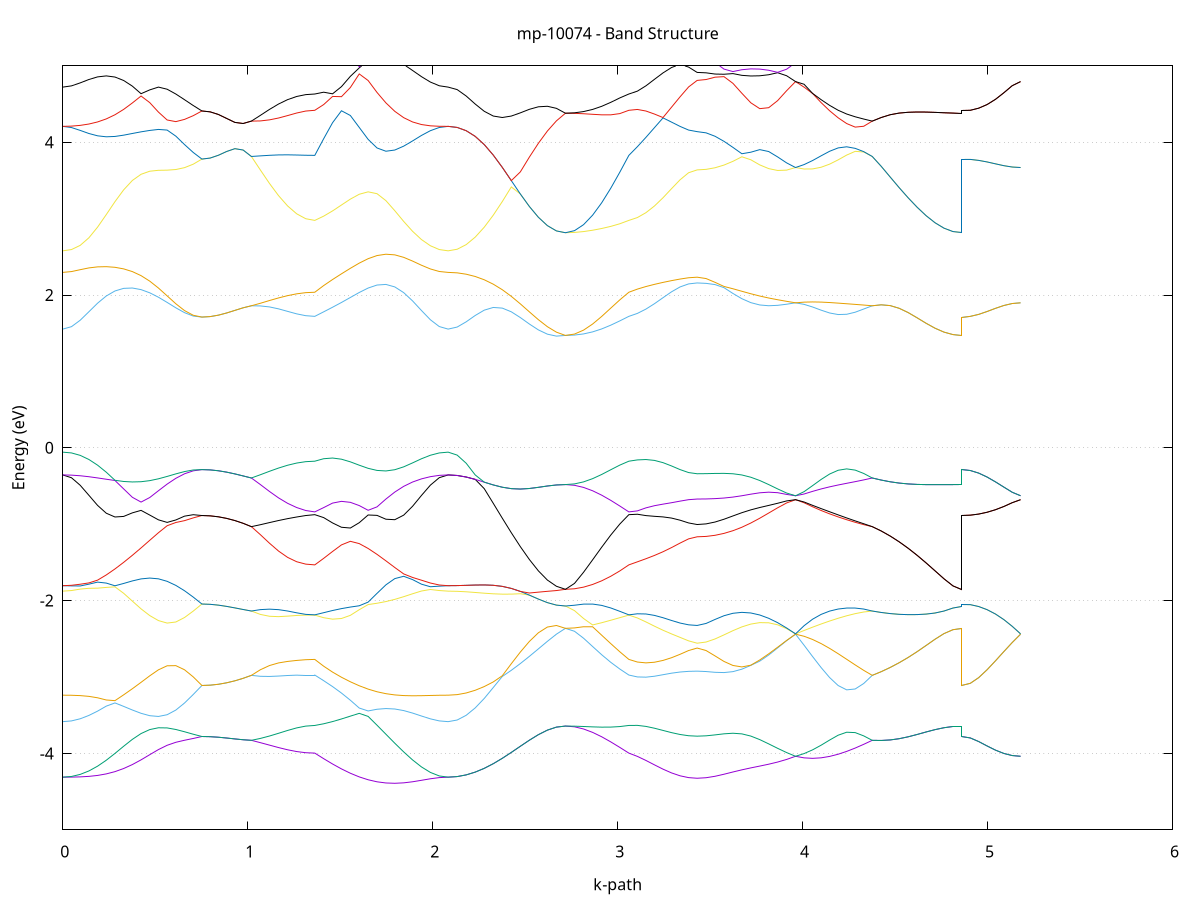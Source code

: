 set title 'mp-10074 - Band Structure'
set xlabel 'k-path'
set ylabel 'Energy (eV)'
set grid y
set yrange [-5:5]
set terminal png size 800,600
set output 'mp-10074_bands_gnuplot.png'
plot '-' using 1:2 with lines notitle, '-' using 1:2 with lines notitle, '-' using 1:2 with lines notitle, '-' using 1:2 with lines notitle, '-' using 1:2 with lines notitle, '-' using 1:2 with lines notitle, '-' using 1:2 with lines notitle, '-' using 1:2 with lines notitle, '-' using 1:2 with lines notitle, '-' using 1:2 with lines notitle, '-' using 1:2 with lines notitle, '-' using 1:2 with lines notitle, '-' using 1:2 with lines notitle, '-' using 1:2 with lines notitle, '-' using 1:2 with lines notitle, '-' using 1:2 with lines notitle, '-' using 1:2 with lines notitle, '-' using 1:2 with lines notitle, '-' using 1:2 with lines notitle, '-' using 1:2 with lines notitle, '-' using 1:2 with lines notitle, '-' using 1:2 with lines notitle, '-' using 1:2 with lines notitle, '-' using 1:2 with lines notitle, '-' using 1:2 with lines notitle, '-' using 1:2 with lines notitle, '-' using 1:2 with lines notitle, '-' using 1:2 with lines notitle, '-' using 1:2 with lines notitle, '-' using 1:2 with lines notitle, '-' using 1:2 with lines notitle, '-' using 1:2 with lines notitle, '-' using 1:2 with lines notitle, '-' using 1:2 with lines notitle, '-' using 1:2 with lines notitle, '-' using 1:2 with lines notitle, '-' using 1:2 with lines notitle, '-' using 1:2 with lines notitle, '-' using 1:2 with lines notitle, '-' using 1:2 with lines notitle, '-' using 1:2 with lines notitle, '-' using 1:2 with lines notitle, '-' using 1:2 with lines notitle, '-' using 1:2 with lines notitle, '-' using 1:2 with lines notitle, '-' using 1:2 with lines notitle, '-' using 1:2 with lines notitle, '-' using 1:2 with lines notitle, '-' using 1:2 with lines notitle, '-' using 1:2 with lines notitle, '-' using 1:2 with lines notitle, '-' using 1:2 with lines notitle
0.000000 -24.800680
0.047018 -24.800680
0.094035 -24.800580
0.141053 -24.800580
0.188071 -24.800480
0.235088 -24.800380
0.282106 -24.800280
0.329123 -24.800180
0.376141 -24.799980
0.423159 -24.799780
0.470176 -24.799580
0.517194 -24.799380
0.564212 -24.799080
0.611229 -24.798880
0.658247 -24.798580
0.705264 -24.798280
0.752282 -24.797980
0.752282 -24.797980
0.796842 -24.797980
0.841402 -24.797880
0.885962 -24.797880
0.930522 -24.797780
0.975082 -24.797780
1.019642 -24.797680
1.019642 -24.797680
1.068626 -24.797780
1.117611 -24.797880
1.166596 -24.798080
1.215580 -24.798080
1.264565 -24.798180
1.313549 -24.798280
1.362534 -24.798280
1.362534 -24.798280
1.410600 -24.798580
1.458666 -24.798880
1.506733 -24.799080
1.554799 -24.799380
1.602866 -24.799580
1.650932 -24.799780
1.698998 -24.799980
1.747065 -24.800180
1.795131 -24.800280
1.843197 -24.800380
1.891264 -24.800480
1.939330 -24.800580
1.987397 -24.800580
2.035463 -24.800680
2.083529 -24.800680
2.083529 -24.800680
2.132317 -24.800580
2.181105 -24.800480
2.229892 -24.800380
2.278680 -24.800080
2.327468 -24.799780
2.376255 -24.799380
2.425043 -24.798980
2.473831 -24.798480
2.522619 -24.797980
2.571406 -24.797380
2.620194 -24.796780
2.668982 -24.796180
2.717769 -24.795580
2.717769 -24.795580
2.766754 -24.795880
2.815738 -24.796380
2.864723 -24.796780
2.913707 -24.797180
2.962692 -24.797580
3.011676 -24.797880
3.060661 -24.798280
3.060661 -24.798280
3.106810 -24.798380
3.152960 -24.798580
3.199109 -24.798680
3.245259 -24.798880
3.291408 -24.798980
3.337558 -24.799080
3.383707 -24.799080
3.429857 -24.799080
3.429857 -24.799080
3.478215 -24.799080
3.526574 -24.799080
3.574933 -24.798980
3.623291 -24.798980
3.671650 -24.798880
3.720008 -24.798780
3.768367 -24.798680
3.816725 -24.798480
3.865084 -24.798380
3.913442 -24.798180
3.961801 -24.797980
3.961801 -24.797980
4.007888 -24.798080
4.053975 -24.798180
4.100062 -24.798180
4.146149 -24.798180
4.192237 -24.798080
4.238324 -24.798080
4.284411 -24.797980
4.330498 -24.797780
4.376585 -24.797680
4.376585 -24.797680
4.425078 -24.797480
4.473570 -24.797380
4.522062 -24.797180
4.570554 -24.796980
4.619046 -24.796780
4.667539 -24.796580
4.716031 -24.796280
4.764523 -24.796080
4.813015 -24.795780
4.861508 -24.795580
4.861508 -24.797980
4.906810 -24.797980
4.952113 -24.797980
4.997416 -24.797980
5.042719 -24.797980
5.088022 -24.797980
5.133325 -24.797980
5.178627 -24.797980
e
0.000000 -24.793680
0.047018 -24.793680
0.094035 -24.793780
0.141053 -24.793980
0.188071 -24.794180
0.235088 -24.794380
0.282106 -24.794680
0.329123 -24.794980
0.376141 -24.795280
0.423159 -24.795580
0.470176 -24.795980
0.517194 -24.796280
0.564212 -24.796580
0.611229 -24.796980
0.658247 -24.797280
0.705264 -24.797680
0.752282 -24.797980
0.752282 -24.797980
0.796842 -24.797980
0.841402 -24.797880
0.885962 -24.797880
0.930522 -24.797780
0.975082 -24.797780
1.019642 -24.797680
1.019642 -24.797680
1.068626 -24.797280
1.117611 -24.796980
1.166596 -24.796580
1.215580 -24.796180
1.264565 -24.795780
1.313549 -24.795380
1.362534 -24.795180
1.362534 -24.795180
1.410600 -24.794980
1.458666 -24.794880
1.506733 -24.794680
1.554799 -24.794580
1.602866 -24.794380
1.650932 -24.794280
1.698998 -24.794080
1.747065 -24.793980
1.795131 -24.793880
1.843197 -24.793780
1.891264 -24.793680
1.939330 -24.793680
1.987397 -24.793680
2.035463 -24.793680
2.083529 -24.793680
2.083529 -24.793680
2.132317 -24.793680
2.181105 -24.793780
2.229892 -24.793880
2.278680 -24.793980
2.327468 -24.794180
2.376255 -24.794380
2.425043 -24.794480
2.473831 -24.794680
2.522619 -24.794780
2.571406 -24.794980
2.620194 -24.794980
2.668982 -24.795080
2.717769 -24.795580
2.717769 -24.795580
2.766754 -24.795580
2.815738 -24.795580
2.864723 -24.795480
2.913707 -24.795480
2.962692 -24.795380
3.011676 -24.795280
3.060661 -24.795180
3.060661 -24.795180
3.106810 -24.795180
3.152960 -24.795180
3.199109 -24.795280
3.245259 -24.795380
3.291408 -24.795480
3.337558 -24.795480
3.383707 -24.795580
3.429857 -24.795580
3.429857 -24.795580
3.478215 -24.795680
3.526574 -24.795780
3.574933 -24.796080
3.623291 -24.796280
3.671650 -24.796580
3.720008 -24.796780
3.768367 -24.797080
3.816725 -24.797280
3.865084 -24.797580
3.913442 -24.797780
3.961801 -24.797980
3.961801 -24.797980
4.007888 -24.797880
4.053975 -24.797780
4.100062 -24.797680
4.146149 -24.797680
4.192237 -24.797580
4.238324 -24.797580
4.284411 -24.797580
4.330498 -24.797580
4.376585 -24.797680
4.376585 -24.797680
4.425078 -24.797480
4.473570 -24.797380
4.522062 -24.797180
4.570554 -24.796980
4.619046 -24.796780
4.667539 -24.796580
4.716031 -24.796280
4.764523 -24.796080
4.813015 -24.795780
4.861508 -24.795580
4.861508 -24.797980
4.906810 -24.797980
4.952113 -24.797980
4.997416 -24.797980
5.042719 -24.797980
5.088022 -24.797980
5.133325 -24.797980
5.178627 -24.797980
e
0.000000 -24.793680
0.047018 -24.793580
0.094035 -24.793580
0.141053 -24.793380
0.188071 -24.793180
0.235088 -24.792880
0.282106 -24.792580
0.329123 -24.792280
0.376141 -24.791880
0.423159 -24.791480
0.470176 -24.790980
0.517194 -24.790480
0.564212 -24.789980
0.611229 -24.789480
0.658247 -24.788980
0.705264 -24.788580
0.752282 -24.788080
0.752282 -24.788080
0.796842 -24.788280
0.841402 -24.788580
0.885962 -24.789080
0.930522 -24.789580
0.975082 -24.790080
1.019642 -24.790680
1.019642 -24.790680
1.068626 -24.791380
1.117611 -24.791980
1.166596 -24.792680
1.215580 -24.793280
1.264565 -24.793780
1.313549 -24.794280
1.362534 -24.794580
1.362534 -24.794580
1.410600 -24.794480
1.458666 -24.794380
1.506733 -24.794280
1.554799 -24.794180
1.602866 -24.794080
1.650932 -24.793980
1.698998 -24.793980
1.747065 -24.793880
1.795131 -24.793780
1.843197 -24.793780
1.891264 -24.793680
1.939330 -24.793680
1.987397 -24.793680
2.035463 -24.793680
2.083529 -24.793680
2.083529 -24.793680
2.132317 -24.793680
2.181105 -24.793780
2.229892 -24.793880
2.278680 -24.793980
2.327468 -24.794180
2.376255 -24.794380
2.425043 -24.794480
2.473831 -24.794680
2.522619 -24.794780
2.571406 -24.794980
2.620194 -24.794980
2.668982 -24.795080
2.717769 -24.795080
2.717769 -24.795080
2.766754 -24.795080
2.815738 -24.795080
2.864723 -24.794980
2.913707 -24.794880
2.962692 -24.794880
3.011676 -24.794680
3.060661 -24.794580
3.060661 -24.794580
3.106810 -24.794480
3.152960 -24.794380
3.199109 -24.794180
3.245259 -24.793980
3.291408 -24.793880
3.337558 -24.793780
3.383707 -24.793680
3.429857 -24.793680
3.429857 -24.793680
3.478215 -24.793580
3.526574 -24.793280
3.574933 -24.792880
3.623291 -24.792380
3.671650 -24.791780
3.720008 -24.791180
3.768367 -24.790580
3.816725 -24.789880
3.865084 -24.789180
3.913442 -24.788580
3.961801 -24.787980
3.961801 -24.787980
4.007888 -24.788280
4.053975 -24.788680
4.100062 -24.788980
4.146149 -24.789380
4.192237 -24.789680
4.238324 -24.789980
4.284411 -24.790180
4.330498 -24.790480
4.376585 -24.790680
4.376585 -24.790680
4.425078 -24.791180
4.473570 -24.791780
4.522062 -24.792280
4.570554 -24.792780
4.619046 -24.793280
4.667539 -24.793680
4.716031 -24.794180
4.764523 -24.794580
4.813015 -24.794880
4.861508 -24.795080
4.861508 -24.788080
4.906810 -24.788080
4.952113 -24.788080
4.997416 -24.788080
5.042719 -24.788080
5.088022 -24.787980
5.133325 -24.787980
5.178627 -24.787980
e
0.000000 -24.790680
0.047018 -24.790680
0.094035 -24.790580
0.141053 -24.790380
0.188071 -24.790180
0.235088 -24.789980
0.282106 -24.789780
0.329123 -24.789480
0.376141 -24.789180
0.423159 -24.788980
0.470176 -24.788680
0.517194 -24.788380
0.564212 -24.788080
0.611229 -24.787880
0.658247 -24.787680
0.705264 -24.787780
0.752282 -24.788080
0.752282 -24.788080
0.796842 -24.788280
0.841402 -24.788580
0.885962 -24.789080
0.930522 -24.789580
0.975082 -24.790080
1.019642 -24.790680
1.019642 -24.790680
1.068626 -24.790680
1.117611 -24.790780
1.166596 -24.790880
1.215580 -24.790880
1.264565 -24.790980
1.313549 -24.790980
1.362534 -24.790980
1.362534 -24.790980
1.410600 -24.790280
1.458666 -24.789480
1.506733 -24.788680
1.554799 -24.787880
1.602866 -24.787080
1.650932 -24.787580
1.698998 -24.788180
1.747065 -24.788780
1.795131 -24.789280
1.843197 -24.789780
1.891264 -24.790080
1.939330 -24.790380
1.987397 -24.790580
2.035463 -24.790680
2.083529 -24.790680
2.083529 -24.790680
2.132317 -24.790680
2.181105 -24.790780
2.229892 -24.790980
2.278680 -24.791280
2.327468 -24.791580
2.376255 -24.791880
2.425043 -24.792380
2.473831 -24.792780
2.522619 -24.793280
2.571406 -24.793880
2.620194 -24.794380
2.668982 -24.794980
2.717769 -24.795080
2.717769 -24.795080
2.766754 -24.794780
2.815738 -24.794280
2.864723 -24.793680
2.913707 -24.793080
2.962692 -24.792380
3.011676 -24.791680
3.060661 -24.790980
3.060661 -24.790980
3.106810 -24.790580
3.152960 -24.790180
3.199109 -24.789680
3.245259 -24.789180
3.291408 -24.788580
3.337558 -24.788080
3.383707 -24.787580
3.429857 -24.787280
3.429857 -24.787280
3.478215 -24.787280
3.526574 -24.787280
3.574933 -24.787180
3.623291 -24.787180
3.671650 -24.787080
3.720008 -24.786980
3.768367 -24.786880
3.816725 -24.787080
3.865084 -24.787280
3.913442 -24.787580
3.961801 -24.787980
3.961801 -24.787980
4.007888 -24.787680
4.053975 -24.787680
4.100062 -24.787880
4.146149 -24.788180
4.192237 -24.788680
4.238324 -24.789080
4.284411 -24.789580
4.330498 -24.790080
4.376585 -24.790680
4.376585 -24.790680
4.425078 -24.791180
4.473570 -24.791780
4.522062 -24.792280
4.570554 -24.792780
4.619046 -24.793280
4.667539 -24.793680
4.716031 -24.794180
4.764523 -24.794580
4.813015 -24.794880
4.861508 -24.795080
4.861508 -24.788080
4.906810 -24.788080
4.952113 -24.788080
4.997416 -24.788080
5.042719 -24.788080
5.088022 -24.787980
5.133325 -24.787980
5.178627 -24.787980
e
0.000000 -24.782280
0.047018 -24.782280
0.094035 -24.782380
0.141053 -24.782480
0.188071 -24.782680
0.235088 -24.782880
0.282106 -24.783180
0.329123 -24.783480
0.376141 -24.783780
0.423159 -24.784180
0.470176 -24.784580
0.517194 -24.784980
0.564212 -24.785380
0.611229 -24.785780
0.658247 -24.786080
0.705264 -24.786180
0.752282 -24.786080
0.752282 -24.786080
0.796842 -24.785880
0.841402 -24.785580
0.885962 -24.785080
0.930522 -24.784580
0.975082 -24.784080
1.019642 -24.783680
1.019642 -24.783680
1.068626 -24.783580
1.117611 -24.783480
1.166596 -24.783480
1.215580 -24.783380
1.264565 -24.783380
1.313549 -24.783380
1.362534 -24.783380
1.362534 -24.783380
1.410600 -24.784080
1.458666 -24.784780
1.506733 -24.785480
1.554799 -24.786180
1.602866 -24.786880
1.650932 -24.786380
1.698998 -24.785580
1.747065 -24.784880
1.795131 -24.784280
1.843197 -24.783680
1.891264 -24.783180
1.939330 -24.782780
1.987397 -24.782480
2.035463 -24.782280
2.083529 -24.782280
2.083529 -24.782280
2.132317 -24.782280
2.181105 -24.782180
2.229892 -24.782080
2.278680 -24.781880
2.327468 -24.781680
2.376255 -24.781580
2.425043 -24.781380
2.473831 -24.781180
2.522619 -24.780980
2.571406 -24.780880
2.620194 -24.780780
2.668982 -24.780680
2.717769 -24.780680
2.717769 -24.780680
2.766754 -24.780780
2.815738 -24.780980
2.864723 -24.781280
2.913707 -24.781680
2.962692 -24.782180
3.011676 -24.782780
3.060661 -24.783380
3.060661 -24.783380
3.106810 -24.783680
3.152960 -24.784080
3.199109 -24.784480
3.245259 -24.784980
3.291408 -24.785380
3.337558 -24.785880
3.383707 -24.786380
3.429857 -24.786580
3.429857 -24.786580
3.478215 -24.786580
3.526574 -24.786680
3.574933 -24.786680
3.623291 -24.786680
3.671650 -24.786780
3.720008 -24.786780
3.768367 -24.786880
3.816725 -24.786780
3.865084 -24.786680
3.913442 -24.786480
3.961801 -24.786180
3.961801 -24.786180
4.007888 -24.786280
4.053975 -24.786280
4.100062 -24.786080
4.146149 -24.785680
4.192237 -24.785280
4.238324 -24.784880
4.284411 -24.784380
4.330498 -24.783980
4.376585 -24.783680
4.376585 -24.783680
4.425078 -24.783180
4.473570 -24.782680
4.522062 -24.782280
4.570554 -24.781880
4.619046 -24.781480
4.667539 -24.781180
4.716031 -24.780980
4.764523 -24.780880
4.813015 -24.780780
4.861508 -24.780680
4.861508 -24.786080
4.906810 -24.786080
4.952113 -24.786080
4.997416 -24.786080
5.042719 -24.786080
5.088022 -24.786180
5.133325 -24.786180
5.178627 -24.786180
e
0.000000 -24.782280
0.047018 -24.782280
0.094035 -24.782380
0.141053 -24.782480
0.188071 -24.782580
0.235088 -24.782780
0.282106 -24.782980
0.329123 -24.783280
0.376141 -24.783580
0.423159 -24.783880
0.470176 -24.784180
0.517194 -24.784480
0.564212 -24.784880
0.611229 -24.785180
0.658247 -24.785480
0.705264 -24.785780
0.752282 -24.786080
0.752282 -24.786080
0.796842 -24.785880
0.841402 -24.785580
0.885962 -24.785080
0.930522 -24.784580
0.975082 -24.784080
1.019642 -24.783680
1.019642 -24.783680
1.068626 -24.782980
1.117611 -24.782480
1.166596 -24.781980
1.215580 -24.781580
1.264565 -24.781280
1.313549 -24.781080
1.362534 -24.780980
1.362534 -24.780980
1.410600 -24.781080
1.458666 -24.781180
1.506733 -24.781280
1.554799 -24.781380
1.602866 -24.781480
1.650932 -24.781580
1.698998 -24.781680
1.747065 -24.781780
1.795131 -24.781880
1.843197 -24.781980
1.891264 -24.782080
1.939330 -24.782180
1.987397 -24.782180
2.035463 -24.782280
2.083529 -24.782280
2.083529 -24.782280
2.132317 -24.782280
2.181105 -24.782180
2.229892 -24.782080
2.278680 -24.781880
2.327468 -24.781680
2.376255 -24.781480
2.425043 -24.781380
2.473831 -24.781180
2.522619 -24.780980
2.571406 -24.780880
2.620194 -24.780780
2.668982 -24.780680
2.717769 -24.780680
2.717769 -24.780680
2.766754 -24.780680
2.815738 -24.780680
2.864723 -24.780780
2.913707 -24.780780
2.962692 -24.780880
3.011676 -24.780880
3.060661 -24.780980
3.060661 -24.780980
3.106810 -24.781080
3.152960 -24.781080
3.199109 -24.781180
3.245259 -24.781280
3.291408 -24.781280
3.337558 -24.781380
3.383707 -24.781380
3.429857 -24.781380
3.429857 -24.781380
3.478215 -24.781480
3.526574 -24.781680
3.574933 -24.781980
3.623291 -24.782280
3.671650 -24.782780
3.720008 -24.783380
3.768367 -24.783980
3.816725 -24.784580
3.865084 -24.785180
3.913442 -24.785780
3.961801 -24.786180
3.961801 -24.786180
4.007888 -24.785880
4.053975 -24.785680
4.100062 -24.785380
4.146149 -24.785080
4.192237 -24.784780
4.238324 -24.784480
4.284411 -24.784180
4.330498 -24.783880
4.376585 -24.783680
4.376585 -24.783680
4.425078 -24.783180
4.473570 -24.782680
4.522062 -24.782280
4.570554 -24.781880
4.619046 -24.781480
4.667539 -24.781180
4.716031 -24.780980
4.764523 -24.780880
4.813015 -24.780780
4.861508 -24.780680
4.861508 -24.786080
4.906810 -24.786080
4.952113 -24.786080
4.997416 -24.786080
5.042719 -24.786080
5.088022 -24.786180
5.133325 -24.786180
5.178627 -24.786180
e
0.000000 -24.762480
0.047018 -24.762480
0.094035 -24.762480
0.141053 -24.762380
0.188071 -24.762380
0.235088 -24.762280
0.282106 -24.762180
0.329123 -24.762080
0.376141 -24.761980
0.423159 -24.761880
0.470176 -24.761680
0.517194 -24.761580
0.564212 -24.761380
0.611229 -24.761280
0.658247 -24.761080
0.705264 -24.760880
0.752282 -24.760780
0.752282 -24.760780
0.796842 -24.760780
0.841402 -24.760780
0.885962 -24.760780
0.930522 -24.760880
0.975082 -24.760980
1.019642 -24.760980
1.019642 -24.760980
1.068626 -24.761180
1.117611 -24.761280
1.166596 -24.761380
1.215580 -24.761480
1.264565 -24.761480
1.313549 -24.761580
1.362534 -24.761580
1.362534 -24.761580
1.410600 -24.761580
1.458666 -24.761680
1.506733 -24.761680
1.554799 -24.761780
1.602866 -24.761880
1.650932 -24.761980
1.698998 -24.762080
1.747065 -24.762080
1.795131 -24.762180
1.843197 -24.762280
1.891264 -24.762380
1.939330 -24.762380
1.987397 -24.762480
2.035463 -24.762480
2.083529 -24.762480
2.083529 -24.762480
2.132317 -24.762480
2.181105 -24.762580
2.229892 -24.762580
2.278680 -24.762580
2.327468 -24.762580
2.376255 -24.762580
2.425043 -24.762480
2.473831 -24.762480
2.522619 -24.762380
2.571406 -24.762180
2.620194 -24.762080
2.668982 -24.761880
2.717769 -24.761680
2.717769 -24.761680
2.766754 -24.761680
2.815738 -24.761580
2.864723 -24.761580
2.913707 -24.761580
2.962692 -24.761580
3.011676 -24.761580
3.060661 -24.761580
3.060661 -24.761580
3.106810 -24.761580
3.152960 -24.761680
3.199109 -24.761680
3.245259 -24.761680
3.291408 -24.761780
3.337558 -24.761780
3.383707 -24.761780
3.429857 -24.761780
3.429857 -24.761780
3.478215 -24.761780
3.526574 -24.761680
3.574933 -24.761680
3.623291 -24.761580
3.671650 -24.761480
3.720008 -24.761380
3.768367 -24.761280
3.816725 -24.761180
3.865084 -24.760980
3.913442 -24.760880
3.961801 -24.760780
3.961801 -24.760780
4.007888 -24.760780
4.053975 -24.760880
4.100062 -24.760980
4.146149 -24.760980
4.192237 -24.760980
4.238324 -24.760980
4.284411 -24.761080
4.330498 -24.761080
4.376585 -24.760980
4.376585 -24.760980
4.425078 -24.761080
4.473570 -24.761180
4.522062 -24.761280
4.570554 -24.761380
4.619046 -24.761480
4.667539 -24.761480
4.716031 -24.761580
4.764523 -24.761580
4.813015 -24.761680
4.861508 -24.761680
4.861508 -24.760780
4.906810 -24.760780
4.952113 -24.760780
4.997416 -24.760780
5.042719 -24.760780
5.088022 -24.760780
5.133325 -24.760780
5.178627 -24.760780
e
0.000000 -24.761180
0.047018 -24.761180
0.094035 -24.761080
0.141053 -24.760980
0.188071 -24.760880
0.235088 -24.760780
0.282106 -24.760580
0.329123 -24.760480
0.376141 -24.760280
0.423159 -24.760080
0.470176 -24.759880
0.517194 -24.759980
0.564212 -24.760080
0.611229 -24.760280
0.658247 -24.760380
0.705264 -24.760580
0.752282 -24.760780
0.752282 -24.760780
0.796842 -24.760780
0.841402 -24.760780
0.885962 -24.760780
0.930522 -24.760880
0.975082 -24.760980
1.019642 -24.760980
1.019642 -24.760980
1.068626 -24.760980
1.117611 -24.760980
1.166596 -24.760980
1.215580 -24.761080
1.264565 -24.761080
1.313549 -24.761080
1.362534 -24.761080
1.362534 -24.761080
1.410600 -24.760980
1.458666 -24.760880
1.506733 -24.760680
1.554799 -24.760580
1.602866 -24.760480
1.650932 -24.760480
1.698998 -24.760480
1.747065 -24.760580
1.795131 -24.760680
1.843197 -24.760780
1.891264 -24.760880
1.939330 -24.760980
1.987397 -24.761080
2.035463 -24.761180
2.083529 -24.761180
2.083529 -24.761180
2.132317 -24.761080
2.181105 -24.760980
2.229892 -24.760880
2.278680 -24.760680
2.327468 -24.760480
2.376255 -24.760180
2.425043 -24.760180
2.473831 -24.760380
2.522619 -24.760680
2.571406 -24.760880
2.620194 -24.761180
2.668982 -24.761380
2.717769 -24.761680
2.717769 -24.761680
2.766754 -24.761680
2.815738 -24.761580
2.864723 -24.761580
2.913707 -24.761480
2.962692 -24.761380
3.011676 -24.761280
3.060661 -24.761080
3.060661 -24.761080
3.106810 -24.760980
3.152960 -24.760880
3.199109 -24.760780
3.245259 -24.760680
3.291408 -24.760680
3.337558 -24.760580
3.383707 -24.760580
3.429857 -24.760580
3.429857 -24.760580
3.478215 -24.760580
3.526574 -24.760580
3.574933 -24.760480
3.623291 -24.760480
3.671650 -24.760380
3.720008 -24.760380
3.768367 -24.760380
3.816725 -24.760480
3.865084 -24.760480
3.913442 -24.760580
3.961801 -24.760780
3.961801 -24.760780
4.007888 -24.760680
4.053975 -24.760680
4.100062 -24.760580
4.146149 -24.760580
4.192237 -24.760680
4.238324 -24.760680
4.284411 -24.760780
4.330498 -24.760880
4.376585 -24.760980
4.376585 -24.760980
4.425078 -24.761080
4.473570 -24.761180
4.522062 -24.761280
4.570554 -24.761380
4.619046 -24.761480
4.667539 -24.761480
4.716031 -24.761580
4.764523 -24.761580
4.813015 -24.761680
4.861508 -24.761680
4.861508 -24.760780
4.906810 -24.760780
4.952113 -24.760780
4.997416 -24.760780
5.042719 -24.760780
5.088022 -24.760780
5.133325 -24.760780
5.178627 -24.760780
e
0.000000 -24.759080
0.047018 -24.759080
0.094035 -24.759080
0.141053 -24.759080
0.188071 -24.759180
0.235088 -24.759280
0.282106 -24.759280
0.329123 -24.759380
0.376141 -24.759580
0.423159 -24.759680
0.470176 -24.759780
0.517194 -24.759680
0.564212 -24.759380
0.611229 -24.759180
0.658247 -24.758980
0.705264 -24.758780
0.752282 -24.758580
0.752282 -24.758580
0.796842 -24.758580
0.841402 -24.758580
0.885962 -24.758580
0.930522 -24.758580
0.975082 -24.758480
1.019642 -24.758480
1.019642 -24.758480
1.068626 -24.758580
1.117611 -24.758680
1.166596 -24.758680
1.215580 -24.758680
1.264565 -24.758680
1.313549 -24.758780
1.362534 -24.758780
1.362534 -24.758780
1.410600 -24.758880
1.458666 -24.758980
1.506733 -24.759080
1.554799 -24.759180
1.602866 -24.759280
1.650932 -24.759380
1.698998 -24.759380
1.747065 -24.759380
1.795131 -24.759280
1.843197 -24.759180
1.891264 -24.759180
1.939330 -24.759080
1.987397 -24.759080
2.035463 -24.759080
2.083529 -24.759080
2.083529 -24.759080
2.132317 -24.759080
2.181105 -24.759180
2.229892 -24.759280
2.278680 -24.759480
2.327468 -24.759680
2.376255 -24.759880
2.425043 -24.759880
2.473831 -24.759680
2.522619 -24.759380
2.571406 -24.759080
2.620194 -24.758880
2.668982 -24.758580
2.717769 -24.758380
2.717769 -24.758380
2.766754 -24.758380
2.815738 -24.758380
2.864723 -24.758380
2.913707 -24.758480
2.962692 -24.758580
3.011676 -24.758680
3.060661 -24.758780
3.060661 -24.758780
3.106810 -24.758780
3.152960 -24.758880
3.199109 -24.758980
3.245259 -24.759080
3.291408 -24.759180
3.337558 -24.759180
3.383707 -24.759180
3.429857 -24.759180
3.429857 -24.759180
3.478215 -24.759180
3.526574 -24.759180
3.574933 -24.759180
3.623291 -24.759180
3.671650 -24.759180
3.720008 -24.759180
3.768367 -24.759080
3.816725 -24.758980
3.865084 -24.758880
3.913442 -24.758780
3.961801 -24.758580
3.961801 -24.758580
4.007888 -24.758680
4.053975 -24.758780
4.100062 -24.758780
4.146149 -24.758780
4.192237 -24.758780
4.238324 -24.758780
4.284411 -24.758680
4.330498 -24.758580
4.376585 -24.758480
4.376585 -24.758480
4.425078 -24.758480
4.473570 -24.758480
4.522062 -24.758380
4.570554 -24.758380
4.619046 -24.758380
4.667539 -24.758380
4.716031 -24.758380
4.764523 -24.758380
4.813015 -24.758380
4.861508 -24.758380
4.861508 -24.758580
4.906810 -24.758580
4.952113 -24.758580
4.997416 -24.758580
5.042719 -24.758580
5.088022 -24.758580
5.133325 -24.758580
5.178627 -24.758580
e
0.000000 -24.757080
0.047018 -24.757080
0.094035 -24.757080
0.141053 -24.757180
0.188071 -24.757180
0.235088 -24.757280
0.282106 -24.757280
0.329123 -24.757380
0.376141 -24.757480
0.423159 -24.757580
0.470176 -24.757680
0.517194 -24.757780
0.564212 -24.757980
0.611229 -24.758080
0.658247 -24.758280
0.705264 -24.758380
0.752282 -24.758580
0.752282 -24.758580
0.796842 -24.758580
0.841402 -24.758580
0.885962 -24.758580
0.930522 -24.758580
0.975082 -24.758580
1.019642 -24.758480
1.019642 -24.758480
1.068626 -24.758380
1.117611 -24.758280
1.166596 -24.758180
1.215580 -24.758180
1.264565 -24.758080
1.313549 -24.758080
1.362534 -24.758080
1.362534 -24.758080
1.410600 -24.757980
1.458666 -24.757880
1.506733 -24.757780
1.554799 -24.757680
1.602866 -24.757580
1.650932 -24.757580
1.698998 -24.757480
1.747065 -24.757380
1.795131 -24.757280
1.843197 -24.757280
1.891264 -24.757180
1.939330 -24.757180
1.987397 -24.757080
2.035463 -24.757080
2.083529 -24.757080
2.083529 -24.757080
2.132317 -24.757080
2.181105 -24.757080
2.229892 -24.757080
2.278680 -24.757080
2.327468 -24.757180
2.376255 -24.757180
2.425043 -24.757280
2.473831 -24.757380
2.522619 -24.757580
2.571406 -24.757680
2.620194 -24.757880
2.668982 -24.758080
2.717769 -24.758380
2.717769 -24.758380
2.766754 -24.758280
2.815738 -24.758280
2.864723 -24.758280
2.913707 -24.758280
2.962692 -24.758180
3.011676 -24.758180
3.060661 -24.758080
3.060661 -24.758080
3.106810 -24.757980
3.152960 -24.757980
3.199109 -24.757880
3.245259 -24.757780
3.291408 -24.757780
3.337558 -24.757780
3.383707 -24.757780
3.429857 -24.757780
3.429857 -24.757780
3.478215 -24.757780
3.526574 -24.757780
3.574933 -24.757780
3.623291 -24.757880
3.671650 -24.757880
3.720008 -24.757980
3.768367 -24.758080
3.816725 -24.758180
3.865084 -24.758380
3.913442 -24.758480
3.961801 -24.758580
3.961801 -24.758580
4.007888 -24.758480
4.053975 -24.758480
4.100062 -24.758380
4.146149 -24.758380
4.192237 -24.758380
4.238324 -24.758380
4.284411 -24.758380
4.330498 -24.758480
4.376585 -24.758480
4.376585 -24.758480
4.425078 -24.758480
4.473570 -24.758480
4.522062 -24.758380
4.570554 -24.758380
4.619046 -24.758380
4.667539 -24.758380
4.716031 -24.758380
4.764523 -24.758380
4.813015 -24.758380
4.861508 -24.758380
4.861508 -24.758580
4.906810 -24.758580
4.952113 -24.758580
4.997416 -24.758580
5.042719 -24.758580
5.088022 -24.758580
5.133325 -24.758580
5.178627 -24.758580
e
0.000000 -13.947080
0.047018 -13.942880
0.094035 -13.930380
0.141053 -13.909680
0.188071 -13.880880
0.235088 -13.844280
0.282106 -13.800280
0.329123 -13.749180
0.376141 -13.691580
0.423159 -13.628080
0.470176 -13.559180
0.517194 -13.485780
0.564212 -13.408580
0.611229 -13.328380
0.658247 -13.246080
0.705264 -13.162480
0.752282 -13.078380
0.752282 -13.078380
0.796842 -13.078180
0.841402 -13.077780
0.885962 -13.077180
0.930522 -13.076780
0.975082 -13.076880
1.019642 -13.077680
1.019642 -13.077680
1.068626 -13.124980
1.117611 -13.166280
1.166596 -13.200880
1.215580 -13.228280
1.264565 -13.248180
1.313549 -13.260180
1.362534 -13.264280
1.362534 -13.264280
1.410600 -13.314780
1.458666 -13.371880
1.506733 -13.433680
1.554799 -13.498180
1.602866 -13.563380
1.650932 -13.627180
1.698998 -13.688180
1.747065 -13.744780
1.795131 -13.795980
1.843197 -13.840780
1.891264 -13.878280
1.939330 -13.908080
1.987397 -13.929680
2.035463 -13.942680
2.083529 -13.947080
2.083529 -13.947080
2.132317 -13.941880
2.181105 -13.926080
2.229892 -13.899980
2.278680 -13.863580
2.327468 -13.816980
2.376255 -13.760580
2.425043 -13.694480
2.473831 -13.619080
2.522619 -13.534780
2.571406 -13.442080
2.620194 -13.341480
2.668982 -13.233680
2.717769 -13.119380
2.717769 -13.119380
2.766754 -13.121580
2.815738 -13.128480
2.864723 -13.140880
2.913707 -13.159580
2.962692 -13.185980
3.011676 -13.220780
3.060661 -13.264280
3.060661 -13.264280
3.106810 -13.296780
3.152960 -13.337980
3.199109 -13.378780
3.245259 -13.414880
3.291408 -13.444180
3.337558 -13.465680
3.383707 -13.478780
3.429857 -13.483180
3.429857 -13.483180
3.478215 -13.479280
3.526574 -13.467380
3.574933 -13.447880
3.623291 -13.420880
3.671650 -13.386880
3.720008 -13.346480
3.768367 -13.300280
3.816725 -13.249080
3.865084 -13.194080
3.913442 -13.136280
3.961801 -13.077380
3.961801 -13.077380
4.007888 -13.110180
4.053975 -13.135780
4.100062 -13.153480
4.146149 -13.162780
4.192237 -13.163580
4.238324 -13.155480
4.284411 -13.138480
4.330498 -13.112480
4.376585 -13.077680
4.376585 -13.077680
4.425078 -13.079680
4.473570 -13.083080
4.522062 -13.087680
4.570554 -13.093280
4.619046 -13.099480
4.667539 -13.105580
4.716031 -13.111180
4.764523 -13.115580
4.813015 -13.118380
4.861508 -13.119380
4.861508 -13.078380
4.906810 -13.078280
4.952113 -13.078180
4.997416 -13.077980
5.042719 -13.077780
5.088022 -13.077480
5.133325 -13.077380
5.178627 -13.077380
e
0.000000 -12.128680
0.047018 -12.134980
0.094035 -12.153380
0.141053 -12.183080
0.188071 -12.222780
0.235088 -12.270980
0.282106 -12.326380
0.329123 -12.387580
0.376141 -12.453480
0.423159 -12.523180
0.470176 -12.596180
0.517194 -12.671780
0.564212 -12.749780
0.611229 -12.829780
0.658247 -12.911480
0.705264 -12.994480
0.752282 -13.078380
0.752282 -13.078380
0.796842 -13.078180
0.841402 -13.077780
0.885962 -13.077180
0.930522 -13.076780
0.975082 -13.076880
1.019642 -13.077680
1.019642 -13.077680
1.068626 -13.033380
1.117611 -12.996980
1.166596 -12.968580
1.215580 -12.947680
1.264565 -12.933480
1.313549 -12.925380
1.362534 -12.922680
1.362534 -12.922680
1.410600 -12.867580
1.458666 -12.807380
1.506733 -12.742980
1.554799 -12.675480
1.602866 -12.605980
1.650932 -12.535680
1.698998 -12.466080
1.747065 -12.398680
1.795131 -12.335080
1.843197 -12.277080
1.891264 -12.226580
1.939330 -12.185080
1.987397 -12.154180
2.035463 -12.135180
2.083529 -12.128680
2.083529 -12.128680
2.132317 -12.129380
2.181105 -12.131280
2.229892 -12.134480
2.278680 -12.138580
2.327468 -12.143480
2.376255 -12.241180
2.425043 -12.362880
2.473831 -12.489580
2.522619 -12.618580
2.571406 -12.747780
2.620194 -12.875280
2.668982 -12.999580
2.717769 -13.119380
2.717769 -13.119380
2.766754 -13.115180
2.815738 -13.102580
2.864723 -13.081780
2.913707 -13.053080
2.962692 -13.016580
3.011676 -12.972980
3.060661 -12.922680
3.060661 -12.922680
3.106810 -12.887980
3.152960 -12.846680
3.199109 -12.809680
3.245259 -12.780980
3.291408 -12.760980
3.337558 -12.748580
3.383707 -12.741880
3.429857 -12.739780
3.429857 -12.739780
3.478215 -12.741480
3.526574 -12.746880
3.574933 -12.756680
3.623291 -12.772380
3.671650 -12.794980
3.720008 -12.825580
3.768367 -12.864180
3.816725 -12.910380
3.865084 -12.962480
3.913442 -13.018780
3.961801 -13.077380
3.961801 -13.077380
4.007888 -13.044680
4.053975 -13.019480
4.100062 -13.002080
4.146149 -12.992680
4.192237 -12.991480
4.238324 -12.998980
4.284411 -13.015580
4.330498 -13.041680
4.376585 -13.077680
4.376585 -13.077680
4.425078 -13.079680
4.473570 -13.083080
4.522062 -13.087680
4.570554 -13.093280
4.619046 -13.099480
4.667539 -13.105580
4.716031 -13.111180
4.764523 -13.115580
4.813015 -13.118380
4.861508 -13.119380
4.861508 -13.078380
4.906810 -13.078280
4.952113 -13.078180
4.997416 -13.077980
5.042719 -13.077780
5.088022 -13.077480
5.133325 -13.077380
5.178627 -13.077380
e
0.000000 -12.128680
0.047018 -12.130380
0.094035 -12.135280
0.141053 -12.143180
0.188071 -12.153480
0.235088 -12.165480
0.282106 -12.178480
0.329123 -12.191580
0.376141 -12.203880
0.423159 -12.214480
0.470176 -12.222580
0.517194 -12.227380
0.564212 -12.228180
0.611229 -12.224480
0.658247 -12.215980
0.705264 -12.202480
0.752282 -12.183980
0.752282 -12.183980
0.796842 -12.184880
0.841402 -12.187380
0.885962 -12.191180
0.930522 -12.195680
0.975082 -12.200180
1.019642 -12.203980
1.019642 -12.203980
1.068626 -12.223980
1.117611 -12.241780
1.166596 -12.256780
1.215580 -12.268880
1.264565 -12.277680
1.313549 -12.283080
1.362534 -12.284880
1.362534 -12.284880
1.410600 -12.292080
1.458666 -12.292680
1.506733 -12.287280
1.554799 -12.276680
1.602866 -12.262180
1.650932 -12.244980
1.698998 -12.226380
1.747065 -12.207380
1.795131 -12.188980
1.843197 -12.171980
1.891264 -12.157180
1.939330 -12.145080
1.987397 -12.136080
2.035463 -12.130580
2.083529 -12.128680
2.083529 -12.128680
2.132317 -12.129380
2.181105 -12.131280
2.229892 -12.134480
2.278680 -12.138580
2.327468 -12.143480
2.376255 -12.148780
2.425043 -12.154280
2.473831 -12.159580
2.522619 -12.164280
2.571406 -12.168380
2.620194 -12.171380
2.668982 -12.173380
2.717769 -12.173980
2.717769 -12.173980
2.766754 -12.178280
2.815738 -12.190380
2.864723 -12.208680
2.913707 -12.230280
2.962692 -12.252080
3.011676 -12.270980
3.060661 -12.284880
3.060661 -12.284880
3.106810 -12.286480
3.152960 -12.280480
3.199109 -12.267080
3.245259 -12.248180
3.291408 -12.227280
3.337558 -12.208580
3.383707 -12.195780
3.429857 -12.191280
3.429857 -12.191280
3.478215 -12.193580
3.526574 -12.200180
3.574933 -12.209580
3.623291 -12.219780
3.671650 -12.228580
3.720008 -12.233780
3.768367 -12.233980
3.816725 -12.228780
3.865084 -12.218480
3.913442 -12.203980
3.961801 -12.186180
3.961801 -12.186180
4.007888 -12.196780
4.053975 -12.205280
4.100062 -12.211480
4.146149 -12.215580
4.192237 -12.217480
4.238324 -12.217180
4.284411 -12.214780
4.330498 -12.210280
4.376585 -12.203980
4.376585 -12.203980
4.425078 -12.206580
4.473570 -12.207080
4.522062 -12.205280
4.570554 -12.201380
4.619046 -12.195980
4.667539 -12.189780
4.716031 -12.183680
4.764523 -12.178580
4.813015 -12.175180
4.861508 -12.173980
4.861508 -12.183980
4.906810 -12.184080
4.952113 -12.184380
4.997416 -12.184880
5.042719 -12.185280
5.088022 -12.185780
5.133325 -12.186080
5.178627 -12.186180
e
0.000000 -11.820080
0.047018 -11.821680
0.094035 -11.826680
0.141053 -11.835180
0.188071 -11.847580
0.235088 -11.864080
0.282106 -11.884780
0.329123 -11.909280
0.376141 -11.937380
0.423159 -11.968480
0.470176 -12.001580
0.517194 -12.035880
0.564212 -12.069980
0.611229 -12.102980
0.658247 -12.133580
0.705264 -12.160880
0.752282 -12.183980
0.752282 -12.183980
0.796842 -12.184880
0.841402 -12.187380
0.885962 -12.191180
0.930522 -12.195680
0.975082 -12.200180
1.019642 -12.203980
1.019642 -12.203980
1.068626 -12.185980
1.117611 -12.164880
1.166596 -12.142680
1.215580 -12.121780
1.264565 -12.104580
1.313549 -12.093280
1.362534 -12.089380
1.362534 -12.089380
1.410600 -12.066780
1.458666 -12.042780
1.506733 -12.017880
1.554799 -11.992480
1.602866 -11.967280
1.650932 -11.942780
1.698998 -11.919380
1.747065 -11.897680
1.795131 -11.878080
1.843197 -11.860880
1.891264 -11.846480
1.939330 -11.835080
1.987397 -11.826780
2.035463 -11.821780
2.083529 -11.820080
2.083529 -11.820080
2.132317 -11.834080
2.181105 -11.875180
2.229892 -11.940380
2.278680 -12.025980
2.327468 -12.127680
2.376255 -12.148780
2.425043 -12.154280
2.473831 -12.159580
2.522619 -12.164280
2.571406 -12.168380
2.620194 -12.171380
2.668982 -12.173380
2.717769 -12.173980
2.717769 -12.173980
2.766754 -12.172080
2.815738 -12.166480
2.864723 -12.157280
2.913707 -12.144680
2.962692 -12.128980
3.011676 -12.110380
3.060661 -12.089380
3.060661 -12.089380
3.106810 -12.078480
3.152960 -12.067480
3.199109 -12.056880
3.245259 -12.047080
3.291408 -12.038680
3.337558 -12.032080
3.383707 -12.027880
3.429857 -12.026380
3.429857 -12.026380
3.478215 -12.028180
3.526574 -12.033380
3.574933 -12.041880
3.623291 -12.053480
3.671650 -12.067980
3.720008 -12.084980
3.768367 -12.103880
3.816725 -12.124280
3.865084 -12.145380
3.913442 -12.166280
3.961801 -12.186180
3.961801 -12.186180
4.007888 -12.174880
4.053975 -12.165380
4.100062 -12.159080
4.146149 -12.157280
4.192237 -12.160380
4.238324 -12.168080
4.284411 -12.179080
4.330498 -12.191680
4.376585 -12.203980
4.376585 -12.203980
4.425078 -12.206580
4.473570 -12.207080
4.522062 -12.205280
4.570554 -12.201380
4.619046 -12.195980
4.667539 -12.189780
4.716031 -12.183680
4.764523 -12.178580
4.813015 -12.175180
4.861508 -12.173980
4.861508 -12.183980
4.906810 -12.184080
4.952113 -12.184380
4.997416 -12.184880
5.042719 -12.185280
5.088022 -12.185780
5.133325 -12.186080
5.178627 -12.186180
e
0.000000 -8.923680
0.047018 -8.916180
0.094035 -8.893880
0.141053 -8.857580
0.188071 -8.808280
0.235088 -8.747280
0.282106 -8.675880
0.329123 -8.595380
0.376141 -8.506880
0.423159 -8.411180
0.470176 -8.309180
0.517194 -8.201380
0.564212 -8.088280
0.611229 -7.970380
0.658247 -7.848280
0.705264 -7.722380
0.752282 -7.593280
0.752282 -7.593280
0.796842 -7.589880
0.841402 -7.580080
0.885962 -7.564680
0.930522 -7.545380
0.975082 -7.523780
1.019642 -7.502080
1.019642 -7.502080
1.068626 -7.572580
1.117611 -7.636980
1.166596 -7.693580
1.215580 -7.740280
1.264565 -7.775280
1.313549 -7.797080
1.362534 -7.804380
1.362534 -7.804380
1.410600 -7.894380
1.458666 -7.990180
1.506733 -8.089880
1.554799 -8.191580
1.602866 -8.293380
1.650932 -8.393380
1.698998 -8.489780
1.747065 -8.580580
1.795131 -8.664180
1.843197 -8.738880
1.891264 -8.802780
1.939330 -8.854480
1.987397 -8.892480
2.035463 -8.915780
2.083529 -8.923680
2.083529 -8.923680
2.132317 -8.908980
2.181105 -8.866080
2.229892 -8.797580
2.278680 -8.707280
2.327468 -8.599480
2.376255 -8.478080
2.425043 -8.346480
2.473831 -8.207580
2.522619 -8.063680
2.571406 -7.916480
2.620194 -7.767480
2.668982 -7.617480
2.717769 -7.467280
2.717769 -7.467280
2.766754 -7.474680
2.815738 -7.496980
2.864723 -7.533480
2.913707 -7.583680
2.962692 -7.646480
3.011676 -7.720580
3.060661 -7.804380
3.060661 -7.804380
3.106810 -7.859180
3.152960 -7.928880
3.199109 -8.002280
3.245259 -8.071480
3.291408 -8.130880
3.337558 -8.176380
3.383707 -8.204980
3.429857 -8.214680
3.429857 -8.214680
3.478215 -8.208780
3.526574 -8.191180
3.574933 -8.161980
3.623291 -8.121780
3.671650 -8.070880
3.720008 -8.009880
3.768367 -7.939480
3.816725 -7.860380
3.865084 -7.773380
3.913442 -7.679080
3.961801 -7.578680
3.961801 -7.578680
4.007888 -7.636380
4.053975 -7.680880
4.100062 -7.709580
4.146149 -7.720580
4.192237 -7.712580
4.238324 -7.685480
4.284411 -7.640080
4.330498 -7.578180
4.376585 -7.502080
4.376585 -7.502080
4.425078 -7.480680
4.473570 -7.463480
4.522062 -7.451980
4.570554 -7.446380
4.619046 -7.446180
4.667539 -7.449880
4.716031 -7.455580
4.764523 -7.461480
4.813015 -7.465680
4.861508 -7.467280
4.861508 -7.593280
4.906810 -7.592580
4.952113 -7.590580
4.997416 -7.587680
5.042719 -7.584380
5.088022 -7.581480
5.133325 -7.579480
5.178627 -7.578680
e
0.000000 -5.969880
0.047018 -5.980780
0.094035 -6.012980
0.141053 -6.065180
0.188071 -6.135380
0.235088 -6.221080
0.282106 -6.319680
0.329123 -6.428580
0.376141 -6.545580
0.423159 -6.668780
0.470176 -6.796580
0.517194 -6.927580
0.564212 -7.060580
0.611229 -7.194580
0.658247 -7.328680
0.705264 -7.461780
0.752282 -7.593280
0.752282 -7.593280
0.796842 -7.589880
0.841402 -7.580080
0.885962 -7.564680
0.930522 -7.545380
0.975082 -7.523780
1.019642 -7.502080
1.019642 -7.502080
1.068626 -7.398780
1.117611 -7.302780
1.166596 -7.217380
1.215580 -7.145980
1.264565 -7.092080
1.313549 -7.058480
1.362534 -7.046980
1.362534 -7.046980
1.410600 -6.952580
1.458666 -6.858280
1.506733 -6.765980
1.554799 -6.676580
1.602866 -6.590280
1.650932 -6.506680
1.698998 -6.425380
1.747065 -6.345980
1.795131 -6.268580
1.843197 -6.194080
1.891264 -6.124480
1.939330 -6.062780
1.987397 -6.013480
2.035463 -5.981180
2.083529 -5.969880
2.083529 -5.969880
2.132317 -5.987080
2.181105 -6.036880
2.229892 -6.114480
2.278680 -6.213780
2.327468 -6.329180
2.376255 -6.455980
2.425043 -6.590680
2.473831 -6.730680
2.522619 -6.874280
2.571406 -7.020480
2.620194 -7.168280
2.668982 -7.317380
2.717769 -7.467280
2.717769 -7.467280
2.766754 -7.456680
2.815738 -7.425280
2.864723 -7.375080
2.913707 -7.308680
2.962692 -7.229380
3.011676 -7.140980
3.060661 -7.046980
3.060661 -7.046980
3.106810 -6.989480
3.152960 -6.918280
3.199109 -6.844380
3.245259 -6.775180
3.291408 -6.715780
3.337558 -6.670480
3.383707 -6.641980
3.429857 -6.632180
3.429857 -6.632180
3.478215 -6.646080
3.526574 -6.686380
3.574933 -6.749680
3.623291 -6.831380
3.671650 -6.926580
3.720008 -7.030880
3.768367 -7.140480
3.816725 -7.252280
3.865084 -7.363880
3.913442 -7.473180
3.961801 -7.578680
3.961801 -7.578680
4.007888 -7.519780
4.053975 -7.470880
4.100062 -7.433580
4.146149 -7.409180
4.192237 -7.398680
4.238324 -7.402680
4.284411 -7.421380
4.330498 -7.454780
4.376585 -7.502080
4.376585 -7.502080
4.425078 -7.480680
4.473570 -7.463480
4.522062 -7.451980
4.570554 -7.446380
4.619046 -7.446180
4.667539 -7.449880
4.716031 -7.455580
4.764523 -7.461480
4.813015 -7.465680
4.861508 -7.467280
4.861508 -7.593280
4.906810 -7.592580
4.952113 -7.590580
4.997416 -7.587680
5.042719 -7.584380
5.088022 -7.581480
5.133325 -7.579480
5.178627 -7.578680
e
0.000000 -4.311180
0.047018 -4.310380
0.094035 -4.307480
0.141053 -4.300880
0.188071 -4.288680
0.235088 -4.268580
0.282106 -4.238880
0.329123 -4.198080
0.376141 -4.146280
0.423159 -4.084780
0.470176 -4.016980
0.517194 -3.950080
0.564212 -3.893980
0.611229 -3.854780
0.658247 -3.828080
0.705264 -3.804680
0.752282 -3.778980
0.752282 -3.778980
0.796842 -3.781480
0.841402 -3.788480
0.885962 -3.798880
0.930522 -3.810680
0.975082 -3.821480
1.019642 -3.828980
1.019642 -3.828980
1.068626 -3.859780
1.117611 -3.891880
1.166596 -3.923780
1.215580 -3.952780
1.264565 -3.976080
1.313549 -3.991180
1.362534 -3.996380
1.362534 -3.996380
1.410600 -4.069180
1.458666 -4.138880
1.506733 -4.203080
1.554799 -4.259880
1.602866 -4.307680
1.650932 -4.345280
1.698998 -4.371980
1.747065 -4.387280
1.795131 -4.391480
1.843197 -4.385680
1.891264 -4.371580
1.939330 -4.352280
1.987397 -4.332380
2.035463 -4.316980
2.083529 -4.311180
2.083529 -4.311180
2.132317 -4.303680
2.181105 -4.281480
2.229892 -4.245180
2.278680 -4.195880
2.327468 -4.134980
2.376255 -4.064580
2.425043 -3.987380
2.473831 -3.906880
2.522619 -3.827580
2.571406 -3.754880
2.620194 -3.695480
2.668982 -3.656080
2.717769 -3.642280
2.717769 -3.642280
2.766754 -3.652080
2.815738 -3.680580
2.864723 -3.725180
2.913707 -3.782580
2.962692 -3.849280
3.011676 -3.921580
3.060661 -3.996380
3.060661 -3.996380
3.106810 -4.039280
3.152960 -4.092480
3.199109 -4.150180
3.245259 -4.206380
3.291408 -4.255580
3.337558 -4.293480
3.383707 -4.317280
3.429857 -4.325480
3.429857 -4.325480
3.478215 -4.318580
3.526574 -4.299680
3.574933 -4.272980
3.623291 -4.243580
3.671650 -4.215380
3.720008 -4.189880
3.768367 -4.166180
3.816725 -4.141580
3.865084 -4.113380
3.913442 -4.079280
3.961801 -4.037880
3.961801 -4.037880
4.007888 -4.058480
4.053975 -4.064980
4.100062 -4.058180
4.146149 -4.039580
4.192237 -4.010980
4.238324 -3.973980
4.284411 -3.930280
4.330498 -3.881280
4.376585 -3.829080
4.376585 -3.829080
4.425078 -3.830780
4.473570 -3.823980
4.522062 -3.807780
4.570554 -3.783080
4.619046 -3.752580
4.667539 -3.719880
4.716031 -3.689080
4.764523 -3.664080
4.813015 -3.647880
4.861508 -3.642280
4.861508 -3.778980
4.906810 -3.797880
4.952113 -3.844980
4.997416 -3.902580
5.042719 -3.957180
5.088022 -4.000680
5.133325 -4.028380
5.178627 -4.037880
e
0.000000 -4.311180
0.047018 -4.302180
0.094035 -4.275080
0.141053 -4.229980
0.188071 -4.167380
0.235088 -4.089580
0.282106 -4.000580
0.329123 -3.906580
0.376141 -3.816380
0.423159 -3.740480
0.470176 -3.688380
0.517194 -3.664680
0.564212 -3.666780
0.611229 -3.687080
0.658247 -3.716880
0.705264 -3.749080
0.752282 -3.778980
0.752282 -3.778980
0.796842 -3.781480
0.841402 -3.788480
0.885962 -3.798880
0.930522 -3.810680
0.975082 -3.821480
1.019642 -3.828980
1.019642 -3.828980
1.068626 -3.803980
1.117611 -3.772680
1.166596 -3.736780
1.215580 -3.699680
1.264565 -3.666380
1.313549 -3.642880
1.362534 -3.634380
1.362534 -3.634380
1.410600 -3.612480
1.458666 -3.583580
1.506733 -3.549380
1.554799 -3.512380
1.602866 -3.475980
1.650932 -3.515980
1.698998 -3.631180
1.747065 -3.749180
1.795131 -3.866980
1.843197 -3.980580
1.891264 -4.085780
1.939330 -4.177180
1.987397 -4.248980
2.035463 -4.295180
2.083529 -4.311180
2.083529 -4.311180
2.132317 -4.303680
2.181105 -4.281480
2.229892 -4.245180
2.278680 -4.195880
2.327468 -4.134980
2.376255 -4.064580
2.425043 -3.987380
2.473831 -3.906880
2.522619 -3.827580
2.571406 -3.754880
2.620194 -3.695480
2.668982 -3.656080
2.717769 -3.642280
2.717769 -3.642280
2.766754 -3.643880
2.815738 -3.647980
2.864723 -3.652980
2.913707 -3.656480
2.962692 -3.655780
3.011676 -3.648880
3.060661 -3.634380
3.060661 -3.634380
3.106810 -3.633380
3.152960 -3.646780
3.199109 -3.670580
3.245259 -3.699380
3.291408 -3.728280
3.337558 -3.752580
3.383707 -3.768880
3.429857 -3.774580
3.429857 -3.774580
3.478215 -3.769980
3.526574 -3.757880
3.574933 -3.743880
3.623291 -3.736280
3.671650 -3.744580
3.720008 -3.773380
3.768367 -3.819580
3.816725 -3.875580
3.865084 -3.933780
3.913442 -3.988980
3.961801 -4.037880
3.961801 -4.037880
4.007888 -4.002780
4.053975 -3.953780
4.100062 -3.892980
4.146149 -3.825480
4.192237 -3.762080
4.238324 -3.722980
4.284411 -3.727880
4.330498 -3.770880
4.376585 -3.828980
4.376585 -3.828980
4.425078 -3.830780
4.473570 -3.823980
4.522062 -3.807780
4.570554 -3.783080
4.619046 -3.752580
4.667539 -3.719880
4.716031 -3.689080
4.764523 -3.664080
4.813015 -3.647880
4.861508 -3.642280
4.861508 -3.778980
4.906810 -3.797880
4.952113 -3.844980
4.997416 -3.902580
5.042719 -3.957180
5.088022 -4.000680
5.133325 -4.028380
5.178627 -4.037880
e
0.000000 -3.584580
0.047018 -3.574880
0.094035 -3.546980
0.141053 -3.503180
0.188071 -3.446880
0.235088 -3.381480
0.282106 -3.339380
0.329123 -3.384780
0.376141 -3.432080
0.423159 -3.475280
0.470176 -3.506580
0.517194 -3.516480
0.564212 -3.493880
0.611229 -3.432980
0.658247 -3.340380
0.705264 -3.228880
0.752282 -3.110980
0.752282 -3.110980
0.796842 -3.106980
0.841402 -3.095280
0.885962 -3.075980
0.930522 -3.049880
0.975082 -3.017280
1.019642 -2.978680
1.019642 -2.978680
1.068626 -2.990880
1.117611 -2.992780
1.166596 -2.987680
1.215580 -2.980480
1.264565 -2.975780
1.313549 -2.974380
1.362534 -2.974380
1.362534 -2.974380
1.410600 -3.048380
1.458666 -3.125480
1.506733 -3.210280
1.554799 -3.304080
1.602866 -3.406280
1.650932 -3.444580
1.698998 -3.422280
1.747065 -3.413080
1.795131 -3.418980
1.843197 -3.439680
1.891264 -3.472280
1.939330 -3.510780
1.987397 -3.547780
2.035463 -3.574680
2.083529 -3.584580
2.083529 -3.584580
2.132317 -3.563180
2.181105 -3.501380
2.229892 -3.404680
2.278680 -3.280880
2.327468 -3.137880
2.376255 -2.993180
2.425043 -2.912480
2.473831 -2.824180
2.522619 -2.729980
2.571406 -2.631980
2.620194 -2.533180
2.668982 -2.439380
2.717769 -2.362980
2.717769 -2.362980
2.766754 -2.401580
2.815738 -2.492480
2.864723 -2.600980
2.913707 -2.708680
2.962692 -2.807580
3.011676 -2.895480
3.060661 -2.974380
3.060661 -2.974380
3.106810 -2.999080
3.152960 -3.002180
3.199109 -2.989980
3.245259 -2.970080
3.291408 -2.950080
3.337558 -2.934780
3.383707 -2.926080
3.429857 -2.923280
3.429857 -2.923280
3.478215 -2.928580
3.526574 -2.938680
3.574933 -2.942080
3.623291 -2.929880
3.671650 -2.897680
3.720008 -2.847780
3.768367 -2.792280
3.816725 -2.712080
3.865084 -2.619080
3.913442 -2.524580
3.961801 -2.439280
3.961801 -2.439280
4.007888 -2.583680
4.053975 -2.732180
4.100062 -2.876280
4.146149 -3.007380
4.192237 -3.111780
4.238324 -3.168280
4.284411 -3.156880
4.330498 -3.085080
4.376585 -2.978680
4.376585 -2.978680
4.425078 -2.930280
4.473570 -2.875180
4.522062 -2.813280
4.570554 -2.744480
4.619046 -2.668880
4.667539 -2.587880
4.716031 -2.505780
4.764523 -2.431880
4.813015 -2.380780
4.861508 -2.362980
4.861508 -3.110980
4.906810 -3.082880
4.952113 -3.008280
4.997416 -2.905380
5.042719 -2.788680
5.088022 -2.667780
5.133325 -2.549080
5.178627 -2.439280
e
0.000000 -3.238080
0.047018 -3.239180
0.094035 -3.243580
0.141053 -3.253580
0.188071 -3.272080
0.235088 -3.300880
0.282106 -3.309680
0.329123 -3.233480
0.376141 -3.153580
0.423159 -3.069980
0.470176 -2.984580
0.517194 -2.905880
0.564212 -2.853280
0.611229 -2.851380
0.658247 -2.905580
0.705264 -2.998480
0.752282 -3.110980
0.752282 -3.110980
0.796842 -3.106980
0.841402 -3.095280
0.885962 -3.075980
0.930522 -3.049880
0.975082 -3.017280
1.019642 -2.978680
1.019642 -2.978680
1.068626 -2.904580
1.117611 -2.849980
1.166596 -2.815780
1.215580 -2.796180
1.264565 -2.783180
1.313549 -2.773580
1.362534 -2.769780
1.362534 -2.769780
1.410600 -2.858580
1.458666 -2.936080
1.506733 -3.003280
1.554799 -3.062580
1.602866 -3.114680
1.650932 -3.158580
1.698998 -3.193280
1.747065 -3.218380
1.795131 -3.234580
1.843197 -3.243180
1.891264 -3.245880
1.939330 -3.244680
1.987397 -3.241780
2.035463 -3.239080
2.083529 -3.238080
2.083529 -3.238080
2.132317 -3.230780
2.181105 -3.209280
2.229892 -3.173780
2.278680 -3.125180
2.327468 -3.064580
2.376255 -2.983680
2.425043 -2.826280
2.473831 -2.673680
2.522619 -2.534880
2.571406 -2.421080
2.620194 -2.346180
2.668982 -2.325680
2.717769 -2.362980
2.717769 -2.362980
2.766754 -2.357580
2.815738 -2.342080
2.864723 -2.342680
2.913707 -2.452880
2.962692 -2.562780
3.011676 -2.669580
3.060661 -2.769780
3.060661 -2.769780
3.106810 -2.804080
3.152960 -2.815180
3.199109 -2.806780
3.245259 -2.783180
3.291408 -2.747680
3.337558 -2.702880
3.383707 -2.653580
3.429857 -2.620980
3.429857 -2.620980
3.478215 -2.653780
3.526574 -2.723980
3.574933 -2.796280
3.623291 -2.848980
3.671650 -2.868080
3.720008 -2.845680
3.768367 -2.777080
3.816725 -2.696680
3.865084 -2.610080
3.913442 -2.522080
3.961801 -2.439280
3.961801 -2.439280
4.007888 -2.466780
4.053975 -2.508780
4.100062 -2.562480
4.146149 -2.625480
4.192237 -2.695080
4.238324 -2.768080
4.284411 -2.841780
4.330498 -2.913180
4.376585 -2.978680
4.376585 -2.978680
4.425078 -2.930280
4.473570 -2.875180
4.522062 -2.813280
4.570554 -2.744480
4.619046 -2.668880
4.667539 -2.587880
4.716031 -2.505780
4.764523 -2.431880
4.813015 -2.380780
4.861508 -2.362980
4.861508 -3.110980
4.906810 -3.082880
4.952113 -3.008280
4.997416 -2.905380
5.042719 -2.788680
5.088022 -2.667780
5.133325 -2.549080
5.178627 -2.439280
e
0.000000 -1.876080
0.047018 -1.868380
0.094035 -1.849280
0.141053 -1.839080
0.188071 -1.837080
0.235088 -1.827280
0.282106 -1.819880
0.329123 -1.904280
0.376141 -2.006580
0.423159 -2.108080
0.470176 -2.195980
0.517194 -2.261580
0.564212 -2.294180
0.611229 -2.280080
0.658247 -2.221380
0.705264 -2.137280
0.752282 -2.044780
0.752282 -2.044780
0.796842 -2.048580
0.841402 -2.059380
0.885962 -2.075780
0.930522 -2.095480
0.975082 -2.116380
1.019642 -2.136380
1.019642 -2.136380
1.068626 -2.180980
1.117611 -2.204980
1.166596 -2.209880
1.215580 -2.203180
1.264565 -2.194480
1.313549 -2.189280
1.362534 -2.189780
1.362534 -2.189780
1.410600 -2.223780
1.458666 -2.242880
1.506733 -2.234280
1.554799 -2.192880
1.602866 -2.119280
1.650932 -2.051980
1.698998 -2.034680
1.747065 -2.012480
1.795131 -1.983680
1.843197 -1.948680
1.891264 -1.910480
1.939330 -1.874380
1.987397 -1.854280
2.035463 -1.868180
2.083529 -1.876080
2.083529 -1.876080
2.132317 -1.878380
2.181105 -1.884580
2.229892 -1.893480
2.278680 -1.902980
2.327468 -1.910980
2.376255 -1.915480
2.425043 -1.915180
2.473831 -1.909880
2.522619 -1.928180
2.571406 -1.979980
2.620194 -2.026480
2.668982 -2.058980
2.717769 -2.070680
2.717769 -2.070680
2.766754 -2.131280
2.815738 -2.234280
2.864723 -2.318580
2.913707 -2.289580
2.962692 -2.257280
3.011676 -2.223480
3.060661 -2.189780
3.060661 -2.189780
3.106810 -2.227180
3.152960 -2.279080
3.199109 -2.334780
3.245259 -2.387880
3.291408 -2.435980
3.337558 -2.481380
3.383707 -2.526880
3.429857 -2.557680
3.429857 -2.557680
3.478215 -2.542280
3.526574 -2.501980
3.574933 -2.448780
3.623291 -2.393480
3.671650 -2.344180
3.720008 -2.307380
3.768367 -2.288180
3.816725 -2.290580
3.865084 -2.316880
3.913442 -2.366780
3.961801 -2.435480
3.961801 -2.435480
4.007888 -2.391480
4.053975 -2.347780
4.100062 -2.306280
4.146149 -2.267280
4.192237 -2.231180
4.238324 -2.198680
4.284411 -2.170780
4.330498 -2.149180
4.376585 -2.136380
4.376585 -2.136380
4.425078 -2.155280
4.473570 -2.169880
4.522062 -2.179480
4.570554 -2.183880
4.619046 -2.183080
4.667539 -2.176580
4.716031 -2.162480
4.764523 -2.136580
4.813015 -2.097180
4.861508 -2.070680
4.861508 -2.044780
4.906810 -2.052980
4.952113 -2.077480
4.997416 -2.118380
5.042719 -2.175480
5.088022 -2.248480
5.133325 -2.336380
5.178627 -2.435480
e
0.000000 -1.804780
0.047018 -1.807080
0.094035 -1.808480
0.141053 -1.784780
0.188071 -1.757980
0.235088 -1.770580
0.282106 -1.805980
0.329123 -1.775480
0.376141 -1.742380
0.423159 -1.715880
0.470176 -1.704880
0.517194 -1.714880
0.564212 -1.747580
0.611229 -1.800880
0.658247 -1.871080
0.705264 -1.953980
0.752282 -2.044780
0.752282 -2.044780
0.796842 -2.048580
0.841402 -2.059380
0.885962 -2.075780
0.930522 -2.095480
0.975082 -2.116380
1.019642 -2.136380
1.019642 -2.136380
1.068626 -2.117880
1.117611 -2.111780
1.166596 -2.118380
1.215580 -2.136180
1.264565 -2.159780
1.313549 -2.180180
1.362534 -2.186280
1.362534 -2.186280
1.410600 -2.158180
1.458666 -2.129580
1.506733 -2.104880
1.554799 -2.084480
1.602866 -2.067580
1.650932 -2.019580
1.698998 -1.905080
1.747065 -1.793780
1.795131 -1.711980
1.843197 -1.681680
1.891264 -1.725080
1.939330 -1.784880
1.987397 -1.818480
2.035463 -1.810880
2.083529 -1.804780
2.083529 -1.804780
2.132317 -1.803480
2.181105 -1.800080
2.229892 -1.796280
2.278680 -1.794880
2.327468 -1.799480
2.376255 -1.813680
2.425043 -1.840380
2.473831 -1.879580
2.522619 -1.928180
2.571406 -1.979980
2.620194 -2.026480
2.668982 -2.058980
2.717769 -2.070680
2.717769 -2.070680
2.766754 -2.060480
2.815738 -2.046080
2.864723 -2.045280
2.913707 -2.062680
2.962692 -2.096180
3.011676 -2.140180
3.060661 -2.186280
3.060661 -2.186280
3.106810 -2.172580
3.152960 -2.175080
3.199109 -2.193680
3.245259 -2.224080
3.291408 -2.260080
3.337558 -2.293780
3.383707 -2.317080
3.429857 -2.325280
3.429857 -2.325280
3.478215 -2.298980
3.526574 -2.246580
3.574933 -2.198080
3.623291 -2.165980
3.671650 -2.153880
3.720008 -2.161880
3.768367 -2.188380
3.816725 -2.231480
3.865084 -2.288880
3.913442 -2.358180
3.961801 -2.435480
3.961801 -2.435480
4.007888 -2.328880
4.053975 -2.243580
4.100062 -2.180580
4.146149 -2.137180
4.192237 -2.110380
4.238324 -2.097580
4.284411 -2.097680
4.330498 -2.110480
4.376585 -2.136380
4.376585 -2.136380
4.425078 -2.155280
4.473570 -2.169880
4.522062 -2.179480
4.570554 -2.183880
4.619046 -2.183080
4.667539 -2.176580
4.716031 -2.162480
4.764523 -2.136580
4.813015 -2.097180
4.861508 -2.070680
4.861508 -2.044780
4.906810 -2.052980
4.952113 -2.077480
4.997416 -2.118380
5.042719 -2.175480
5.088022 -2.248480
5.133325 -2.336380
5.178627 -2.435480
e
0.000000 -1.804780
0.047018 -1.799580
0.094035 -1.785680
0.141053 -1.768280
0.188071 -1.732180
0.235088 -1.664080
0.282106 -1.585480
0.329123 -1.499180
0.376141 -1.406980
0.423159 -1.310280
0.470176 -1.210480
0.517194 -1.111480
0.564212 -1.019780
0.611229 -0.977480
0.658247 -0.953180
0.705264 -0.917180
0.752282 -0.886180
0.752282 -0.886180
0.796842 -0.890480
0.841402 -0.903080
0.885962 -0.923680
0.930522 -0.952080
0.975082 -0.988080
1.019642 -1.031880
1.019642 -1.031880
1.068626 -1.137580
1.117611 -1.248880
1.166596 -1.351480
1.215580 -1.434180
1.264565 -1.491080
1.313549 -1.522480
1.362534 -1.532280
1.362534 -1.532280
1.410600 -1.446880
1.458666 -1.356780
1.506733 -1.270680
1.554799 -1.223880
1.602866 -1.253680
1.650932 -1.317480
1.698998 -1.394580
1.747065 -1.479380
1.795131 -1.566780
1.843197 -1.650680
1.891264 -1.696880
1.939330 -1.732980
1.987397 -1.769680
2.035463 -1.795580
2.083529 -1.804780
2.083529 -1.804780
2.132317 -1.803480
2.181105 -1.800080
2.229892 -1.796280
2.278680 -1.794880
2.327468 -1.799480
2.376255 -1.813680
2.425043 -1.840380
2.473831 -1.879580
2.522619 -1.900580
2.571406 -1.889280
2.620194 -1.878480
2.668982 -1.868380
2.717769 -1.852280
2.717769 -1.852280
2.766754 -1.845080
2.815738 -1.823680
2.864723 -1.788680
2.913707 -1.740980
2.962692 -1.681580
3.011676 -1.611580
3.060661 -1.532280
3.060661 -1.532280
3.106810 -1.492380
3.152960 -1.451980
3.199109 -1.408680
3.245259 -1.360380
3.291408 -1.305780
3.337558 -1.246980
3.383707 -1.191780
3.429857 -1.164680
3.429857 -1.164680
3.478215 -1.159780
3.526574 -1.145080
3.574933 -1.120180
3.623291 -1.084980
3.671650 -1.039580
3.720008 -0.984480
3.768367 -0.921580
3.816725 -0.853680
3.865084 -0.785080
3.913442 -0.721780
3.961801 -0.678780
3.961801 -0.678780
4.007888 -0.719080
4.053975 -0.771480
4.100062 -0.820280
4.146149 -0.864380
4.192237 -0.904380
4.238324 -0.941080
4.284411 -0.974880
4.330498 -1.005580
4.376585 -1.031880
4.376585 -1.031880
4.425078 -1.088580
4.473570 -1.154780
4.522062 -1.230180
4.570554 -1.314480
4.619046 -1.406780
4.667539 -1.506080
4.716031 -1.610180
4.764523 -1.714580
4.813015 -1.807380
4.861508 -1.852280
4.861508 -0.886180
4.906810 -0.881480
4.952113 -0.867280
4.997416 -0.843580
5.042719 -0.810380
5.088022 -0.768180
5.133325 -0.718380
5.178627 -0.678780
e
0.000000 -0.354680
0.047018 -0.391780
0.094035 -0.490180
0.141053 -0.621280
0.188071 -0.753480
0.235088 -0.855980
0.282106 -0.905380
0.329123 -0.897980
0.376141 -0.851380
0.423159 -0.818780
0.470176 -0.880180
0.517194 -0.942680
0.564212 -0.976180
0.611229 -0.944380
0.658247 -0.894380
0.705264 -0.875480
0.752282 -0.886180
0.752282 -0.886180
0.796842 -0.890480
0.841402 -0.903080
0.885962 -0.923680
0.930522 -0.952080
0.975082 -0.988080
1.019642 -1.031880
1.019642 -1.031880
1.068626 -1.006380
1.117611 -0.978680
1.166596 -0.951680
1.215580 -0.927080
1.264565 -0.905480
1.313549 -0.886380
1.362534 -0.874980
1.362534 -0.874980
1.410600 -0.913480
1.458666 -0.983280
1.506733 -1.039880
1.554799 -1.049880
1.602866 -0.980180
1.650932 -0.879180
1.698998 -0.884280
1.747065 -0.934580
1.795131 -0.940780
1.843197 -0.881180
1.891264 -0.764980
1.939330 -0.623280
1.987397 -0.488780
2.035463 -0.390880
2.083529 -0.354680
2.083529 -0.354680
2.132317 -0.361880
2.181105 -0.382280
2.229892 -0.412980
2.278680 -0.534480
2.327468 -0.726280
2.376255 -0.920780
2.425043 -1.111380
2.473831 -1.293280
2.522619 -1.461580
2.571406 -1.610580
2.620194 -1.731280
2.668982 -1.812380
2.717769 -1.852280
2.717769 -1.852280
2.766754 -1.774680
2.815738 -1.628680
2.864723 -1.465980
2.913707 -1.300980
2.962692 -1.142380
3.011676 -0.997780
3.060661 -0.874980
3.060661 -0.874980
3.106810 -0.869380
3.152960 -0.887180
3.199109 -0.896580
3.245259 -0.904380
3.291408 -0.919580
3.337558 -0.947380
3.383707 -0.983380
3.429857 -1.004080
3.429857 -1.004080
3.478215 -0.995680
3.526574 -0.971480
3.574933 -0.934880
3.623291 -0.891780
3.671650 -0.849180
3.720008 -0.812180
3.768367 -0.781380
3.816725 -0.753980
3.865084 -0.725880
3.913442 -0.695180
3.961801 -0.678780
3.961801 -0.678780
4.007888 -0.708880
4.053975 -0.752880
4.100062 -0.795380
4.146149 -0.836880
4.192237 -0.877780
4.238324 -0.917880
4.284411 -0.956480
4.330498 -0.993780
4.376585 -1.031880
4.376585 -1.031880
4.425078 -1.088580
4.473570 -1.154780
4.522062 -1.230180
4.570554 -1.314480
4.619046 -1.406780
4.667539 -1.506080
4.716031 -1.610180
4.764523 -1.714580
4.813015 -1.807380
4.861508 -1.852280
4.861508 -0.886180
4.906810 -0.881480
4.952113 -0.867280
4.997416 -0.843580
5.042719 -0.810380
5.088022 -0.768180
5.133325 -0.718380
5.178627 -0.678780
e
0.000000 -0.354680
0.047018 -0.357480
0.094035 -0.365580
0.141053 -0.378180
0.188071 -0.393980
0.235088 -0.411180
0.282106 -0.427580
0.329123 -0.537680
0.376141 -0.647480
0.423159 -0.710180
0.470176 -0.650480
0.517194 -0.561680
0.564212 -0.474880
0.611229 -0.398980
0.658247 -0.339780
0.705264 -0.301280
0.752282 -0.285180
0.752282 -0.285180
0.796842 -0.288980
0.841402 -0.300280
0.885962 -0.318280
0.930522 -0.341480
0.975082 -0.367880
1.019642 -0.394880
1.019642 -0.394880
1.068626 -0.481380
1.117611 -0.571380
1.166596 -0.655380
1.215580 -0.726480
1.264565 -0.781680
1.313549 -0.820680
1.362534 -0.838680
1.362534 -0.838680
1.410600 -0.782380
1.458666 -0.723380
1.506733 -0.700680
1.554799 -0.713480
1.602866 -0.755880
1.650932 -0.817680
1.698998 -0.772780
1.747065 -0.670480
1.795131 -0.578980
1.843197 -0.504280
1.891264 -0.447580
1.939330 -0.406380
1.987397 -0.377680
2.035463 -0.360480
2.083529 -0.354680
2.083529 -0.354680
2.132317 -0.361880
2.181105 -0.382280
2.229892 -0.412980
2.278680 -0.449380
2.327468 -0.485680
2.376255 -0.515680
2.425043 -0.534380
2.473831 -0.539580
2.522619 -0.532380
2.571406 -0.517080
2.620194 -0.499680
2.668982 -0.486180
2.717769 -0.481180
2.717769 -0.481180
2.766754 -0.490580
2.815738 -0.518280
2.864723 -0.562180
2.913707 -0.619780
2.962692 -0.687380
3.011676 -0.761680
3.060661 -0.838680
3.060661 -0.838680
3.106810 -0.825380
3.152960 -0.785980
3.199109 -0.757580
3.245259 -0.737180
3.291408 -0.718480
3.337558 -0.697780
3.383707 -0.678680
3.429857 -0.670480
3.429857 -0.670480
3.478215 -0.669180
3.526574 -0.664980
3.574933 -0.657280
3.623291 -0.644780
3.671650 -0.627280
3.720008 -0.606680
3.768367 -0.588680
3.816725 -0.580480
3.865084 -0.587280
3.913442 -0.609680
3.961801 -0.627480
3.961801 -0.627480
4.007888 -0.604580
4.053975 -0.569980
4.100062 -0.538380
4.146149 -0.510780
4.192237 -0.486580
4.238324 -0.464480
4.284411 -0.442780
4.330498 -0.419980
4.376585 -0.394880
4.376585 -0.394780
4.425078 -0.421980
4.473570 -0.444580
4.522062 -0.461380
4.570554 -0.472580
4.619046 -0.478880
4.667539 -0.481680
4.716031 -0.482280
4.764523 -0.481880
4.813015 -0.481380
4.861508 -0.481180
4.861508 -0.285180
4.906810 -0.296980
4.952113 -0.330780
4.997416 -0.382280
5.042719 -0.445380
5.088022 -0.513880
5.133325 -0.581580
5.178627 -0.627480
e
0.000000 -0.056480
0.047018 -0.066780
0.094035 -0.098580
0.141053 -0.152480
0.188071 -0.226980
0.235088 -0.319180
0.282106 -0.424780
0.329123 -0.440480
0.376141 -0.446780
0.423159 -0.443680
0.470176 -0.429580
0.517194 -0.405480
0.564212 -0.374480
0.611229 -0.341080
0.658247 -0.310780
0.705264 -0.289980
0.752282 -0.285180
0.752282 -0.285180
0.796842 -0.288980
0.841402 -0.300280
0.885962 -0.318280
0.930522 -0.341480
0.975082 -0.367880
1.019642 -0.394780
1.019642 -0.394780
1.068626 -0.351980
1.117611 -0.307080
1.166596 -0.264680
1.215580 -0.227880
1.264565 -0.199380
1.313549 -0.181180
1.362534 -0.174980
1.362534 -0.174980
1.410600 -0.142580
1.458666 -0.133580
1.506733 -0.148880
1.554799 -0.183480
1.602866 -0.227380
1.650932 -0.268380
1.698998 -0.295880
1.747065 -0.302780
1.795131 -0.286580
1.843197 -0.248980
1.891264 -0.197180
1.939330 -0.143080
1.987397 -0.097180
2.035463 -0.066980
2.083529 -0.056480
2.083529 -0.056480
2.132317 -0.095280
2.181105 -0.201880
2.229892 -0.354880
2.278680 -0.449380
2.327468 -0.485680
2.376255 -0.515680
2.425043 -0.534380
2.473831 -0.539580
2.522619 -0.532380
2.571406 -0.517080
2.620194 -0.499680
2.668982 -0.486180
2.717769 -0.481180
2.717769 -0.481180
2.766754 -0.472180
2.815738 -0.445780
2.864723 -0.403480
2.913707 -0.348780
2.962692 -0.287080
3.011676 -0.226180
3.060661 -0.174980
3.060661 -0.174980
3.106810 -0.158180
3.152960 -0.153180
3.199109 -0.164680
3.245259 -0.194080
3.291408 -0.237280
3.337558 -0.284980
3.383707 -0.323880
3.429857 -0.339280
3.429857 -0.339280
3.478215 -0.337980
3.526574 -0.335380
3.574933 -0.334380
3.623291 -0.339480
3.671650 -0.355380
3.720008 -0.384880
3.768367 -0.427880
3.816725 -0.480980
3.865084 -0.537880
3.913442 -0.591480
3.961801 -0.627480
3.961801 -0.627480
4.007888 -0.573880
4.053975 -0.495080
4.100062 -0.414280
4.146149 -0.343080
4.192237 -0.293780
4.238324 -0.275780
4.284411 -0.291680
4.330498 -0.335580
4.376585 -0.394780
4.376585 -0.394780
4.425078 -0.421980
4.473570 -0.444580
4.522062 -0.461380
4.570554 -0.472580
4.619046 -0.478880
4.667539 -0.481680
4.716031 -0.482280
4.764523 -0.481880
4.813015 -0.481380
4.861508 -0.481180
4.861508 -0.285180
4.906810 -0.296980
4.952113 -0.330780
4.997416 -0.382280
5.042719 -0.445380
5.088022 -0.513880
5.133325 -0.581580
5.178627 -0.627480
e
0.000000 1.554220
0.047018 1.586020
0.094035 1.670120
0.141053 1.781220
0.188071 1.893320
0.235088 1.987620
0.282106 2.053420
0.329123 2.087520
0.376141 2.092020
0.423159 2.071020
0.470176 2.029220
0.517194 1.971520
0.564212 1.903520
0.611229 1.832820
0.658247 1.769420
0.705264 1.725220
0.752282 1.711520
0.752282 1.711520
0.796842 1.718020
0.841402 1.736720
0.885962 1.765220
0.930522 1.799220
0.975082 1.833020
1.019642 1.859520
1.019642 1.859520
1.068626 1.857520
1.117611 1.844420
1.166596 1.819220
1.215580 1.786320
1.264565 1.753720
1.313549 1.729820
1.362534 1.721020
1.362534 1.721020
1.410600 1.780320
1.458666 1.840420
1.506733 1.902820
1.554799 1.968120
1.602866 2.033520
1.650932 2.091620
1.698998 2.131020
1.747065 2.139020
1.795131 2.106420
1.843197 2.031720
1.891264 1.923220
1.939330 1.797520
1.987397 1.676820
2.035463 1.587620
2.083529 1.554220
2.083529 1.554220
2.132317 1.581120
2.181105 1.649520
2.229892 1.732520
2.278680 1.802220
2.327468 1.837520
2.376255 1.829120
2.425043 1.780520
2.473831 1.705320
2.522619 1.620920
2.571406 1.543920
2.620194 1.487920
2.668982 1.462320
2.717769 1.471320
2.717769 1.471320
2.766754 1.476120
2.815738 1.491120
2.864723 1.517820
2.913707 1.556420
2.962692 1.605520
3.011676 1.661620
3.060661 1.721020
3.060661 1.721020
3.106810 1.759720
3.152960 1.816220
3.199109 1.886720
3.245259 1.965120
3.291408 2.042320
3.337558 2.106220
3.383707 2.145820
3.429857 2.158420
3.429857 2.158420
3.478215 2.152920
3.526574 2.137020
3.574933 2.096720
3.623291 2.020820
3.671650 1.952220
3.720008 1.900620
3.768367 1.870120
3.816725 1.860020
3.865084 1.865320
3.913442 1.879820
3.961801 1.898320
3.961801 1.898320
4.007888 1.878220
4.053975 1.843620
4.100062 1.802120
4.146149 1.765220
4.192237 1.744720
4.238324 1.748120
4.284411 1.775220
4.330498 1.817120
4.376585 1.859520
4.376585 1.859520
4.425078 1.872120
4.473570 1.861820
4.522062 1.826720
4.570554 1.770820
4.619046 1.702220
4.667539 1.630820
4.716031 1.565920
4.764523 1.514820
4.813015 1.482420
4.861508 1.471320
4.861508 1.711520
4.906810 1.720820
4.952113 1.746920
4.997416 1.784420
5.042719 1.825820
5.088022 1.863120
5.133325 1.889020
5.178627 1.898320
e
0.000000 2.296520
0.047018 2.307320
0.094035 2.331820
0.141053 2.355220
0.188071 2.368820
0.235088 2.371520
0.282106 2.363120
0.329123 2.342520
0.376141 2.307020
0.423159 2.254120
0.470176 2.182020
0.517194 2.091720
0.564212 1.989220
0.611229 1.885920
0.658247 1.796620
0.705264 1.735520
0.752282 1.711520
0.752282 1.711520
0.796842 1.718020
0.841402 1.736720
0.885962 1.765220
0.930522 1.799220
0.975082 1.833020
1.019642 1.859520
1.019642 1.859520
1.068626 1.892620
1.117611 1.928320
1.166596 1.962320
1.215580 1.992220
1.264565 2.015920
1.313549 2.031320
1.362534 2.036720
1.362534 2.036720
1.410600 2.124120
1.458666 2.203220
1.506733 2.277720
1.554799 2.349920
1.602866 2.417820
1.650932 2.475920
1.698998 2.516920
1.747065 2.534520
1.795131 2.526020
1.843197 2.493520
1.891264 2.444620
1.939330 2.390320
1.987397 2.341720
2.035463 2.308320
2.083529 2.296520
2.083529 2.296520
2.132317 2.290620
2.181105 2.272820
2.229892 2.243020
2.278680 2.200020
2.327468 2.142420
2.376255 2.069820
2.425043 1.982820
2.473831 1.884520
2.522619 1.780220
2.571406 1.677620
2.620194 1.585720
2.668982 1.514220
2.717769 1.471320
2.717769 1.471320
2.766754 1.489220
2.815738 1.540820
2.864723 1.620620
2.913707 1.719920
2.962692 1.828620
3.011676 1.936720
3.060661 2.036720
3.060661 2.036720
3.106810 2.077820
3.152960 2.111420
3.199109 2.140020
3.245259 2.165620
3.291408 2.188620
3.337558 2.209320
3.383707 2.226420
3.429857 2.233820
3.429857 2.233820
3.478215 2.215920
3.526574 2.166420
3.574933 2.112620
3.623291 2.082320
3.671650 2.049420
3.720008 2.016920
3.768367 1.987220
3.816725 1.961220
3.865084 1.938520
3.913442 1.917920
3.961801 1.898320
3.961801 1.898320
4.007888 1.907120
4.053975 1.909920
4.100062 1.907620
4.146149 1.901920
4.192237 1.894320
4.238324 1.886120
4.284411 1.877720
4.330498 1.869020
4.376585 1.859520
4.376585 1.859520
4.425078 1.872120
4.473570 1.861820
4.522062 1.826720
4.570554 1.770820
4.619046 1.702220
4.667539 1.630820
4.716031 1.565920
4.764523 1.514820
4.813015 1.482420
4.861508 1.471320
4.861508 1.711520
4.906810 1.720820
4.952113 1.746920
4.997416 1.784420
5.042719 1.825820
5.088022 1.863120
5.133325 1.889020
5.178627 1.898320
e
0.000000 2.578820
0.047018 2.595420
0.094035 2.650120
0.141053 2.749420
0.188071 2.888920
0.235088 3.053120
0.282106 3.222420
0.329123 3.377120
0.376141 3.499920
0.423159 3.580820
0.470176 3.621020
0.517194 3.632920
0.564212 3.634920
0.611229 3.643120
0.658247 3.667720
0.705264 3.713120
0.752282 3.779920
0.752282 3.779920
0.796842 3.793220
0.841402 3.830020
0.885962 3.879320
0.930522 3.916220
0.975082 3.898320
1.019642 3.814120
1.019642 3.814120
1.068626 3.635920
1.117611 3.460620
1.166596 3.301020
1.215580 3.166220
1.264565 3.063620
1.313549 2.999220
1.362534 2.977220
1.362534 2.977220
1.410600 3.033020
1.458666 3.101520
1.506733 3.178720
1.554799 3.255720
1.602866 3.319320
1.650932 3.351120
1.698998 3.326720
1.747065 3.235920
1.795131 3.104020
1.843197 2.963720
1.891264 2.834320
1.939330 2.726220
1.987397 2.645420
2.035463 2.595620
2.083529 2.578820
2.083529 2.578820
2.132317 2.599520
2.181105 2.660320
2.229892 2.758020
2.278680 2.888120
2.327468 3.045520
2.376255 3.223620
2.425043 3.415220
2.473831 3.323220
2.522619 3.159520
2.571406 3.018120
2.620194 2.908720
2.668982 2.839520
2.717769 2.815820
2.717769 2.815820
2.766754 2.819720
2.815738 2.831020
2.864723 2.848520
2.913707 2.871120
2.962692 2.898720
3.011676 2.933020
3.060661 2.977220
3.060661 2.977220
3.106810 3.014520
3.152960 3.078120
3.199109 3.166020
3.245259 3.273620
3.291408 3.392520
3.337558 3.509020
3.383707 3.601220
3.429857 3.638320
3.429857 3.638320
3.478215 3.645220
3.526574 3.666220
3.574933 3.701420
3.623291 3.750420
3.671650 3.810020
3.720008 3.770920
3.768367 3.703720
3.816725 3.655120
3.865084 3.630820
3.913442 3.635220
3.961801 3.669420
3.961801 3.669420
4.007888 3.649820
4.053975 3.651020
4.100062 3.672920
4.146149 3.713720
4.192237 3.769620
4.238324 3.832320
4.284411 3.881020
4.330498 3.872920
4.376585 3.814120
4.376585 3.814120
4.425078 3.685120
4.473570 3.545020
4.522062 3.406120
4.570554 3.273420
4.619046 3.150020
4.667539 3.039520
4.716031 2.946420
4.764523 2.875520
4.813015 2.831020
4.861508 2.815820
4.861508 3.779920
4.906810 3.775620
4.952113 3.762820
4.997416 3.742520
5.042719 3.717720
5.088022 3.693520
5.133325 3.675920
5.178627 3.669420
e
0.000000 4.208220
0.047018 4.192620
0.094035 4.155420
0.141053 4.114720
0.188071 4.084420
0.235088 4.071620
0.282106 4.076220
0.329123 4.093020
0.376141 4.115020
0.423159 4.136520
0.470176 4.154920
0.517194 4.168020
0.564212 4.159620
0.611229 4.080020
0.658247 3.969820
0.705264 3.866620
0.752282 3.779920
0.752282 3.779920
0.796842 3.793220
0.841402 3.830020
0.885962 3.879320
0.930522 3.916220
0.975082 3.898320
1.019642 3.814120
1.019642 3.814120
1.068626 3.821920
1.117611 3.829320
1.166596 3.834420
1.215580 3.835520
1.264565 3.833120
1.313549 3.829920
1.362534 3.828520
1.362534 3.828520
1.410600 4.046820
1.458666 4.256220
1.506733 4.412420
1.554799 4.350320
1.602866 4.194320
1.650932 4.038020
1.698998 3.925420
1.747065 3.882620
1.795131 3.898320
1.843197 3.949120
1.891264 4.017520
1.939330 4.089320
1.987397 4.151420
2.035463 4.193420
2.083529 4.208220
2.083529 4.208220
2.132317 4.194220
2.181105 4.151320
2.229892 4.077020
2.278680 3.969820
2.327468 3.832320
2.376255 3.671520
2.425043 3.497820
2.473831 3.323220
2.522619 3.159520
2.571406 3.018120
2.620194 2.908720
2.668982 2.839520
2.717769 2.815820
2.717769 2.815820
2.766754 2.842820
2.815738 2.921520
2.864723 3.045920
2.913707 3.207620
2.962692 3.398020
3.011676 3.607920
3.060661 3.828520
3.060661 3.828520
3.106810 3.942120
3.152960 4.064120
3.199109 4.191520
3.245259 4.319020
3.291408 4.263720
3.337558 4.207620
3.383707 4.159720
3.429857 4.139120
3.429857 4.139120
3.478215 4.123220
3.526574 4.078520
3.574933 4.012220
3.623291 3.933020
3.671650 3.849820
3.720008 3.869820
3.768367 3.903620
3.816725 3.878720
3.865084 3.808020
3.913442 3.730420
3.961801 3.669420
3.961801 3.669420
4.007888 3.707620
4.053975 3.760720
4.100062 3.822520
4.146149 3.882220
4.192237 3.926120
4.238324 3.940620
4.284411 3.920320
4.330498 3.877420
4.376585 3.814120
4.376585 3.814120
4.425078 3.685120
4.473570 3.545020
4.522062 3.406120
4.570554 3.273420
4.619046 3.150020
4.667539 3.039520
4.716031 2.946420
4.764523 2.875520
4.813015 2.831020
4.861508 2.815820
4.861508 3.779920
4.906810 3.775620
4.952113 3.762820
4.997416 3.742520
5.042719 3.717720
5.088022 3.693520
5.133325 3.675920
5.178627 3.669420
e
0.000000 4.208220
0.047018 4.211320
0.094035 4.221020
0.141053 4.238620
0.188071 4.266020
0.235088 4.305720
0.282106 4.360120
0.329123 4.430420
0.376141 4.514720
0.423159 4.605320
0.470176 4.518920
0.517194 4.395020
0.564212 4.291720
0.611229 4.270120
0.658247 4.299420
0.705264 4.348020
0.752282 4.409820
0.752282 4.409820
0.796842 4.398120
0.841402 4.363820
0.885962 4.311720
0.930522 4.260020
0.975082 4.245620
1.019642 4.276820
1.019642 4.276820
1.068626 4.279420
1.117611 4.293420
1.166596 4.317520
1.215580 4.349320
1.264565 4.382820
1.313549 4.408720
1.362534 4.418520
1.362534 4.418520
1.410600 4.493520
1.458666 4.599820
1.506733 4.596720
1.554799 4.716620
1.602866 4.894420
1.650932 4.808320
1.698998 4.652120
1.747065 4.515720
1.795131 4.404920
1.843197 4.322020
1.891264 4.265720
1.939330 4.232020
1.987397 4.215320
2.035463 4.209320
2.083529 4.208220
2.083529 4.208220
2.132317 4.194220
2.181105 4.151320
2.229892 4.077020
2.278680 3.969820
2.327468 3.832320
2.376255 3.671520
2.425043 3.497820
2.473831 3.612020
2.522619 3.805520
2.571406 3.986620
2.620194 4.147220
2.668982 4.280220
2.717769 4.380220
2.717769 4.380220
2.766754 4.378520
2.815738 4.373420
2.864723 4.366020
2.913707 4.359120
2.962692 4.359020
3.011676 4.375320
3.060661 4.418520
3.060661 4.418520
3.106810 4.429520
3.152960 4.409020
3.199109 4.369220
3.245259 4.323620
3.291408 4.459220
3.337558 4.595020
3.383707 4.724220
3.429857 4.809720
3.429857 4.809720
3.478215 4.821420
3.526574 4.852020
3.574933 4.859020
3.623291 4.771320
3.671650 4.641320
3.720008 4.516820
3.768367 4.440120
3.816725 4.452520
3.865084 4.545220
3.913442 4.674420
3.961801 4.794320
3.961801 4.794320
4.007888 4.721620
4.053975 4.638920
4.100062 4.519320
4.146149 4.412520
4.192237 4.320320
4.238324 4.244920
4.284411 4.198520
4.330498 4.209520
4.376585 4.276820
4.376585 4.276820
4.425078 4.323920
4.473570 4.360420
4.522062 4.382020
4.570554 4.392520
4.619046 4.396120
4.667539 4.395220
4.716031 4.391320
4.764523 4.386220
4.813015 4.381920
4.861508 4.380220
4.861508 4.409820
4.906810 4.418720
4.952113 4.446120
4.997416 4.493620
5.042719 4.561820
5.088022 4.647720
5.133325 4.740520
5.178627 4.794320
e
0.000000 4.722020
0.047018 4.738220
0.094035 4.777320
0.141053 4.821620
0.188071 4.855820
0.235088 4.868720
0.282106 4.853820
0.329123 4.808620
0.376141 4.734620
0.423159 4.635720
0.470176 4.685720
0.517194 4.722220
0.564212 4.694420
0.611229 4.631520
0.658247 4.557020
0.705264 4.481020
0.752282 4.409820
0.752282 4.409820
0.796842 4.398120
0.841402 4.363820
0.885962 4.311720
0.930522 4.260020
0.975082 4.245620
1.019642 4.276820
1.019642 4.276820
1.068626 4.352720
1.117611 4.430220
1.166596 4.500720
1.215580 4.558120
1.264565 4.599420
1.313549 4.623720
1.362534 4.631720
1.362534 4.631720
1.410600 4.655520
1.458666 4.634220
1.506733 4.728220
1.554799 4.862920
1.602866 4.973820
1.650932 5.070220
1.698998 5.121020
1.747065 5.121520
1.795131 5.083620
1.843197 5.018820
1.891264 4.939820
1.939330 4.858920
1.987397 4.788320
2.035463 4.739620
2.083529 4.722020
2.083529 4.722020
2.132317 4.689520
2.181105 4.605520
2.229892 4.500420
2.278680 4.405520
2.327468 4.343420
2.376255 4.324120
2.425043 4.343020
2.473831 4.385020
2.522619 4.431320
2.571406 4.464320
2.620194 4.471120
2.668982 4.444120
2.717769 4.380220
2.717769 4.380220
2.766754 4.385520
2.815738 4.401820
2.864723 4.429920
2.913707 4.470520
2.962692 4.522520
3.011676 4.580420
3.060661 4.631720
3.060661 4.631720
3.106810 4.669320
3.152960 4.738820
3.199109 4.824020
3.245259 4.908020
3.291408 4.978620
3.337558 5.020820
3.383707 4.983920
3.429857 4.914320
3.429857 4.914320
3.478215 4.909020
3.526574 4.893020
3.574933 4.890420
3.623291 4.898920
3.671650 4.876020
3.720008 4.867620
3.768367 4.870220
3.816725 4.883920
3.865084 4.910520
3.913442 4.871120
3.961801 4.794320
3.961801 4.794320
4.007888 4.759420
4.053975 4.639420
4.100062 4.557820
4.146149 4.482820
4.192237 4.419020
4.238324 4.369820
4.284411 4.333520
4.330498 4.304020
4.376585 4.276820
4.376585 4.276820
4.425078 4.323920
4.473570 4.360420
4.522062 4.382020
4.570554 4.392520
4.619046 4.396120
4.667539 4.395220
4.716031 4.391320
4.764523 4.386220
4.813015 4.381920
4.861508 4.380220
4.861508 4.409820
4.906810 4.418720
4.952113 4.446120
4.997416 4.493620
5.042719 4.561820
5.088022 4.647720
5.133325 4.740520
5.178627 4.794320
e
0.000000 6.438920
0.047018 6.367120
0.094035 6.268420
0.141053 6.190620
0.188071 6.060420
0.235088 5.880920
0.282106 5.688220
0.329123 5.495720
0.376141 5.318320
0.423159 5.171920
0.470176 5.073420
0.517194 5.050120
0.564212 5.113520
0.611229 5.227220
0.658247 5.364220
0.705264 5.513120
0.752282 5.666620
0.752282 5.666620
0.796842 5.659320
0.841402 5.641820
0.885962 5.624720
0.930522 5.618820
0.975082 5.630920
1.019642 5.664320
1.019642 5.664320
1.068626 5.625520
1.117611 5.620220
1.166596 5.646520
1.215580 5.694120
1.264565 5.746620
1.313549 5.786520
1.362534 5.801320
1.362534 5.801320
1.410600 5.649420
1.458666 5.490320
1.506733 5.323620
1.554799 5.151220
1.602866 4.988320
1.650932 5.075020
1.698998 5.239520
1.747065 5.403620
1.795131 5.563920
1.843197 5.721620
1.891264 5.878020
1.939330 6.034220
1.987397 6.190620
2.035463 6.342420
2.083529 6.438920
2.083529 6.438920
2.132317 6.422620
2.181105 6.380920
2.229892 6.331120
2.278680 6.291720
2.327468 6.275220
2.376255 6.286320
2.425043 6.323020
2.473831 6.330620
2.522619 6.304520
2.571406 6.321320
2.620194 6.374520
2.668982 6.454520
2.717769 6.549620
2.717769 6.549620
2.766754 6.509220
2.815738 6.451220
2.864723 6.389320
2.913707 6.249620
2.962692 6.100720
3.011676 5.951620
3.060661 5.801320
3.060661 5.801320
3.106810 5.720520
3.152960 5.625420
3.199109 5.517920
3.245259 5.401120
3.291408 5.280920
3.337558 5.172020
3.383707 5.127720
3.429857 5.129920
3.429857 5.129920
3.478215 5.107620
3.526574 5.044620
3.574933 4.957820
3.623291 4.925420
3.671650 4.949820
3.720008 4.960620
3.768367 4.957820
3.816725 4.942720
3.865084 4.915220
3.913442 4.956120
3.961801 5.040520
3.961801 5.040520
4.007888 5.079520
4.053975 5.220220
4.100062 5.316720
4.146149 5.397720
4.192237 5.459420
4.238324 5.506320
4.284411 5.550120
4.330498 5.602020
4.376585 5.664320
4.376585 5.664320
4.425078 5.725820
4.473570 5.811920
4.522062 5.917420
4.570554 6.034920
4.619046 6.156120
4.667539 6.273420
4.716031 6.379020
4.764523 6.465320
4.813015 6.525420
4.861508 6.549620
4.861508 5.666620
4.906810 5.643920
4.952113 5.578920
4.997416 5.480020
5.042719 5.358520
5.088022 5.227420
5.133325 5.104620
5.178627 5.040520
e
0.000000 6.438920
0.047018 6.412420
0.094035 6.335620
0.141053 6.215320
0.188071 6.141320
0.235088 6.122720
0.282106 6.132920
0.329123 6.164920
0.376141 6.206420
0.423159 6.242420
0.470176 6.257620
0.517194 6.238920
0.564212 6.180220
0.611229 6.084520
0.658247 5.960520
0.705264 5.818220
0.752282 5.666620
0.752282 5.666620
0.796842 5.659320
0.841402 5.641820
0.885962 5.624720
0.930522 5.618820
0.975082 5.630920
1.019642 5.664320
1.019642 5.664320
1.068626 5.785520
1.117611 5.898320
1.166596 5.998820
1.215580 6.085720
1.264565 6.158420
1.313549 6.211720
1.362534 6.232620
1.362534 6.232620
1.410600 6.218020
1.458666 6.215720
1.506733 6.224520
1.554799 6.243820
1.602866 6.274120
1.650932 6.316320
1.698998 6.367220
1.747065 6.417020
1.795131 6.453420
1.843197 6.469920
1.891264 6.469620
1.939330 6.460320
1.987397 6.449520
2.035463 6.441720
2.083529 6.438920
2.083529 6.438920
2.132317 6.422620
2.181105 6.380920
2.229892 6.331120
2.278680 6.291720
2.327468 6.275220
2.376255 6.286320
2.425043 6.323020
2.473831 6.379320
2.522619 6.447220
2.571406 6.517320
2.620194 6.579120
2.668982 6.622120
2.717769 6.549620
2.717769 6.549620
2.766754 6.559620
2.815738 6.518920
2.864723 6.400720
2.913707 6.345320
2.962692 6.298820
3.011676 6.260220
3.060661 6.232620
3.060661 6.232620
3.106810 6.206820
3.152960 6.143720
3.199109 6.049120
3.245259 5.937620
3.291408 5.823020
3.337558 5.718420
3.383707 5.640820
3.429857 5.611120
3.429857 5.611120
3.478215 5.622220
3.526574 5.652520
3.574933 5.692920
3.623291 5.728620
3.671650 5.741120
3.720008 5.712320
3.768367 5.632320
3.816725 5.504620
3.865084 5.345520
3.913442 5.179420
3.961801 5.040520
3.961801 5.040520
4.007888 5.124220
4.053975 5.221620
4.100062 5.363620
4.146149 5.485720
4.192237 5.577120
4.238324 5.635820
4.284411 5.664720
4.330498 5.670320
4.376585 5.664320
4.376585 5.664320
4.425078 5.725820
4.473570 5.811920
4.522062 5.917420
4.570554 6.034920
4.619046 6.156120
4.667539 6.273420
4.716031 6.379020
4.764523 6.465320
4.813015 6.525420
4.861508 6.549620
4.861508 5.666620
4.906810 5.643920
4.952113 5.578920
4.997416 5.480020
5.042719 5.358520
5.088022 5.227420
5.133325 5.104620
5.178627 5.040520
e
0.000000 6.617820
0.047018 6.713120
0.094035 6.881320
0.141053 7.070820
0.188071 7.266920
0.235088 7.402520
0.282106 7.323520
0.329123 7.261620
0.376141 7.224320
0.423159 7.217520
0.470176 7.243020
0.517194 7.295920
0.564212 7.366120
0.611229 7.442320
0.658247 7.515820
0.705264 7.581720
0.752282 7.636420
0.752282 7.636420
0.796842 7.602520
0.841402 7.511920
0.885962 7.391420
0.930522 7.269420
0.975082 7.167620
1.019642 7.099120
1.019642 7.099120
1.068626 7.031620
1.117611 6.977720
1.166596 6.929720
1.215580 6.878720
1.264565 6.822320
1.313549 6.772220
1.362534 6.751120
1.362534 6.751120
1.410600 6.672320
1.458666 6.658320
1.506733 6.739220
1.554799 6.907120
1.602866 7.131120
1.650932 7.318220
1.698998 7.296420
1.747065 7.222820
1.795131 7.158820
1.843197 7.100720
1.891264 7.035220
1.939330 6.949220
1.987397 6.837420
2.035463 6.707920
2.083529 6.617820
2.083529 6.617820
2.132317 6.649720
2.181105 6.731420
2.229892 6.831720
2.278680 6.880220
2.327468 6.681720
2.376255 6.520820
2.425043 6.402720
2.473831 6.379320
2.522619 6.447220
2.571406 6.517320
2.620194 6.579120
2.668982 6.622120
2.717769 6.637620
2.717769 6.637620
2.766754 6.606020
2.815738 6.589020
2.864723 6.635920
2.913707 6.696320
2.962692 6.761020
3.011676 6.800120
3.060661 6.751120
3.060661 6.751120
3.106810 6.729720
3.152960 6.762720
3.199109 6.852420
3.245259 6.986020
3.291408 7.145120
3.337558 7.300220
3.383707 7.376420
3.429857 7.377920
3.429857 7.377920
3.478215 7.387920
3.526574 7.419020
3.574933 7.471620
3.623291 7.537120
3.671650 7.579820
3.720008 7.566820
3.768367 7.546020
3.816725 7.561020
3.865084 7.617520
3.913442 7.705620
3.961801 7.812220
3.961801 7.812220
4.007888 7.739620
4.053975 7.676720
4.100062 7.635520
4.146149 7.605320
4.192237 7.546420
4.238324 7.394620
4.284411 7.252320
4.330498 7.154220
4.376585 7.099120
4.376585 7.099120
4.425078 7.066920
4.473570 7.069820
4.522062 7.080520
4.570554 7.057720
4.619046 6.982620
4.667539 6.881620
4.716031 6.785420
4.764523 6.709220
4.813015 6.658120
4.861508 6.637620
4.861508 7.636420
4.906810 7.627620
4.952113 7.616020
4.997416 7.622320
5.042719 7.655820
5.088022 7.713620
5.133325 7.779220
5.178627 7.812220
e
0.000000 7.716420
0.047018 7.701020
0.094035 7.653520
0.141053 7.578920
0.188071 7.490820
0.235088 7.453920
0.282106 7.607320
0.329123 7.688720
0.376141 7.673220
0.423159 7.608020
0.470176 7.549820
0.517194 7.526120
0.564212 7.545320
0.611229 7.599320
0.658247 7.657920
0.705264 7.670420
0.752282 7.636420
0.752282 7.636420
0.796842 7.602520
0.841402 7.511920
0.885962 7.391420
0.930522 7.269420
0.975082 7.167620
1.019642 7.099120
1.019642 7.099120
1.068626 7.107820
1.117611 7.124720
1.166596 7.133620
1.215580 7.129520
1.264565 7.119620
1.313549 7.111220
1.362534 7.107920
1.362534 7.107920
1.410600 7.172420
1.458666 7.269920
1.506733 7.381920
1.554799 7.504920
1.602866 7.615820
1.650932 7.601420
1.698998 7.615220
1.747065 7.542120
1.795131 7.507020
1.843197 7.511620
1.891264 7.548620
1.939330 7.603320
1.987397 7.659320
2.035463 7.701020
2.083529 7.716420
2.083529 7.716420
2.132317 7.589320
2.181105 7.353220
2.229892 7.108020
2.278680 6.920320
2.327468 6.978620
2.376255 7.000820
2.425043 6.990220
2.473831 6.953720
2.522619 6.897720
2.571406 6.826520
2.620194 6.742520
2.668982 6.648520
2.717769 6.637620
2.717769 6.637620
2.766754 6.692420
2.815738 6.793620
2.864723 6.921020
2.913707 7.073420
2.962692 7.249520
3.011676 7.149920
3.060661 7.107920
3.060661 7.107920
3.106810 7.136020
3.152960 7.193920
3.199109 7.279220
3.245259 7.381420
3.291408 7.472920
3.337558 7.490820
3.383707 7.517620
3.429857 7.560520
3.429857 7.560520
3.478215 7.579820
3.526574 7.633520
3.574933 7.709320
3.623291 7.806620
3.671650 7.922820
3.720008 8.038120
3.768367 8.116020
3.816725 8.110820
3.865084 8.032420
3.913442 7.925220
3.961801 7.812220
3.961801 7.812220
4.007888 7.845420
4.053975 7.828920
4.100062 7.797120
4.146149 7.724420
4.192237 7.569120
4.238324 7.424820
4.284411 7.277820
4.330498 7.160420
4.376585 7.099120
4.376585 7.099120
4.425078 7.066920
4.473570 7.069820
4.522062 7.080520
4.570554 7.057720
4.619046 6.982620
4.667539 6.881620
4.716031 6.785420
4.764523 6.709220
4.813015 6.658120
4.861508 6.637620
4.861508 7.636420
4.906810 7.627620
4.952113 7.616020
4.997416 7.622320
5.042719 7.655820
5.088022 7.713620
5.133325 7.779220
5.178627 7.812220
e
0.000000 8.267120
0.047018 8.265620
0.094035 8.275820
0.141053 8.311720
0.188071 8.365520
0.235088 8.346220
0.282106 8.221320
0.329123 8.137220
0.376141 8.115520
0.423159 8.113220
0.470176 8.089020
0.517194 8.041020
0.564212 7.984020
0.611229 7.935420
0.658247 7.922520
0.705264 7.986820
0.752282 8.118220
0.752282 8.118220
0.796842 8.130020
0.841402 8.162420
0.885962 8.203020
0.930522 8.235120
0.975082 8.245020
1.019642 8.219020
1.019642 8.219020
1.068626 8.136620
1.117611 8.040820
1.166596 7.929920
1.215580 7.819220
1.264565 7.729020
1.313549 7.672320
1.362534 7.653420
1.362534 7.653420
1.410600 7.854320
1.458666 8.016620
1.506733 7.983320
1.554799 7.816320
1.602866 7.691220
1.650932 7.719620
1.698998 7.810720
1.747065 8.062120
1.795131 8.188220
1.843197 8.245220
1.891264 8.260220
1.939330 8.259020
1.987397 8.259320
2.035463 8.264120
2.083529 8.267120
2.083529 8.267120
2.132317 8.398120
2.181105 8.645720
2.229892 8.909420
2.278680 9.080920
2.327468 9.147020
2.376255 9.101820
2.425043 9.018120
2.473831 8.908520
2.522619 8.788120
2.571406 8.672020
2.620194 8.574720
2.668982 8.509520
2.717769 8.486420
2.717769 8.486420
2.766754 8.382120
2.815738 8.145120
2.864723 7.866520
2.913707 7.588120
2.962692 7.335620
3.011676 7.445420
3.060661 7.653420
3.060661 7.653420
3.106810 7.751120
3.152960 7.801020
3.199109 7.770020
3.245259 7.691820
3.291408 7.618120
3.337558 7.613320
3.383707 7.631720
3.429857 7.634220
3.429857 7.634220
3.478215 7.642220
3.526574 7.676020
3.574933 7.755820
3.623291 7.878820
3.671650 8.029820
3.720008 8.092520
3.768367 8.218820
3.816725 8.309820
3.865084 8.325520
3.913442 8.318920
3.961801 8.327120
3.961801 8.327120
4.007888 8.359820
4.053975 8.407420
4.100062 8.344920
4.146149 8.171720
4.192237 8.144520
4.238324 8.139620
4.284411 8.165420
4.330498 8.202420
4.376585 8.219020
4.376585 8.219020
4.425078 8.135620
4.473570 8.006620
4.522062 7.882520
4.570554 7.827520
4.619046 7.871320
4.667539 7.988920
4.716031 8.142820
4.764523 8.302620
4.813015 8.433120
4.861508 8.486520
4.861508 8.118220
4.906810 8.161220
4.952113 8.273420
4.997416 8.424920
5.042719 8.563020
5.088022 8.503320
5.133325 8.382020
5.178627 8.327120
e
0.000000 8.830320
0.047018 8.795920
0.094035 8.714420
0.141053 8.606120
0.188071 8.480220
0.235088 8.420420
0.282106 8.462920
0.329123 8.490520
0.376141 8.510120
0.423159 8.527420
0.470176 8.541220
0.517194 8.551920
0.564212 8.566720
0.611229 8.575620
0.658247 8.448420
0.705264 8.279720
0.752282 8.118220
0.752282 8.118220
0.796842 8.130020
0.841402 8.162420
0.885962 8.203020
0.930522 8.235220
0.975082 8.245020
1.019642 8.219020
1.019642 8.219020
1.068626 8.199620
1.117611 8.164320
1.166596 8.155820
1.215580 8.190220
1.264565 8.253220
1.313549 8.313520
1.362534 8.338620
1.362534 8.338620
1.410600 8.255220
1.458666 8.136520
1.506733 8.065820
1.554799 7.980120
1.602866 7.846920
1.650932 7.806320
1.698998 7.965420
1.747065 8.160220
1.795131 8.455120
1.843197 8.599020
1.891264 8.637020
1.939330 8.686720
1.987397 8.742520
2.035463 8.798720
2.083529 8.830320
2.083529 8.830320
2.132317 8.844020
2.181105 8.887420
2.229892 8.965320
2.278680 9.148220
2.327468 9.147020
2.376255 9.101820
2.425043 9.018120
2.473831 8.908520
2.522619 8.788020
2.571406 8.672020
2.620194 8.574720
2.668982 8.509520
2.717769 8.486520
2.717769 8.486420
2.766754 8.485820
2.815738 8.483120
2.864723 8.476320
2.913707 8.462120
2.962692 8.436920
3.011676 8.397120
3.060661 8.338620
3.060661 8.338620
3.106810 8.305020
3.152960 8.302720
3.199109 8.351620
3.245259 8.376020
3.291408 8.302920
3.337558 8.231920
3.383707 8.224320
3.429857 8.249820
3.429857 8.249820
3.478215 8.260920
3.526574 8.274520
3.574933 8.215820
3.623291 8.094820
3.671650 8.032120
3.720008 8.190620
3.768367 8.319620
3.816725 8.377420
3.865084 8.381820
3.913442 8.354720
3.961801 8.327120
3.961801 8.327120
4.007888 8.368720
4.053975 8.464120
4.100062 8.406620
4.146149 8.300220
4.192237 8.178920
4.238324 8.200220
4.284411 8.254820
4.330498 8.263420
4.376585 8.219020
4.376585 8.219020
4.425078 8.135620
4.473570 8.006620
4.522062 7.882520
4.570554 7.827520
4.619046 7.871320
4.667539 7.988920
4.716031 8.142820
4.764523 8.302620
4.813015 8.433120
4.861508 8.486420
4.861508 8.118220
4.906810 8.161220
4.952113 8.273420
4.997416 8.424920
5.042719 8.563020
5.088022 8.503320
5.133325 8.382020
5.178627 8.327120
e
0.000000 8.991120
0.047018 9.007020
0.094035 9.034120
0.141053 9.056120
0.188071 9.072420
0.235088 9.090220
0.282106 9.073920
0.329123 8.977120
0.376141 8.901620
0.423159 8.849820
0.470176 8.823720
0.517194 8.804120
0.564212 8.745220
0.611229 8.643220
0.658247 8.654620
0.705264 8.710020
0.752282 8.775520
0.752282 8.775520
0.796842 8.796820
0.841402 8.857320
0.885962 8.948920
0.930522 9.055020
0.975082 9.139820
1.019642 9.170820
1.019642 9.170820
1.068626 9.151620
1.117611 9.144620
1.166596 9.167420
1.215580 9.215620
1.264565 9.265120
1.313549 9.290820
1.362534 9.297620
1.362534 9.297620
1.410600 9.031820
1.458666 8.825220
1.506733 8.755520
1.554799 8.837720
1.602866 8.939220
1.650932 8.789920
1.698998 8.668120
1.747065 8.601420
1.795131 8.582720
1.843197 8.763720
1.891264 9.036820
1.939330 9.122020
1.987397 9.065920
2.035463 9.011720
2.083529 8.991120
2.083529 8.991120
2.132317 9.009920
2.181105 9.057620
2.229892 9.112120
2.278680 9.148220
2.327468 9.229520
2.376255 9.392520
2.425043 9.534920
2.473831 9.612520
2.522619 9.613620
2.571406 9.575520
2.620194 9.539520
2.668982 9.527820
2.717769 9.547120
2.717769 9.547120
2.766754 9.567320
2.815738 9.619320
2.864723 9.682020
2.913707 9.729720
2.962692 9.719720
3.011676 9.564820
3.060661 9.297620
3.060661 9.297620
3.106810 9.160220
3.152960 9.016120
3.199109 8.857820
3.245259 8.745920
3.291408 8.679120
3.337558 8.523420
3.383707 8.377620
3.429857 8.297120
3.429857 8.297120
3.478215 8.330820
3.526574 8.417820
3.574933 8.527520
3.623291 8.573320
3.671650 8.626720
3.720008 8.655320
3.768367 8.669920
3.816725 8.733420
3.865084 8.872420
3.913442 9.015620
3.961801 9.096120
3.961801 9.096120
4.007888 8.948220
4.053975 8.700720
4.100062 8.682520
4.146149 8.787920
4.192237 8.880020
4.238324 8.970520
4.284411 9.031920
4.330498 9.092020
4.376585 9.170820
4.376585 9.170820
4.425078 9.184220
4.473570 9.251320
4.522062 9.396120
4.570554 9.609220
4.619046 9.867020
4.667539 10.032920
4.716031 9.907220
4.764523 9.740920
4.813015 9.603220
4.861508 9.547120
4.861508 8.775520
4.906810 8.786820
4.952113 8.806120
4.997416 8.790720
5.042719 8.735120
5.088022 8.838420
5.133325 9.002220
5.178627 9.096220
e
0.000000 8.991120
0.047018 9.036120
0.094035 9.150920
0.141053 9.289420
0.188071 9.319220
0.235088 9.194120
0.282106 9.120420
0.329123 9.167020
0.376141 9.189920
0.423159 9.140320
0.470176 9.088620
0.517194 9.052520
0.564212 9.016520
0.611229 8.969520
0.658247 8.910820
0.705264 8.844320
0.752282 8.775420
0.752282 8.775520
0.796842 8.796920
0.841402 8.857320
0.885962 8.948920
0.930522 9.055020
0.975082 9.139820
1.019642 9.170820
1.019642 9.170820
1.068626 9.200220
1.117611 9.248120
1.166596 9.323020
1.215580 9.407720
1.264565 9.463520
1.313549 9.464820
1.362534 9.451520
1.362534 9.451520
1.410600 9.267020
1.458666 9.139420
1.506733 9.081620
1.554799 9.080720
1.602866 9.015120
1.650932 9.114320
1.698998 9.208220
1.747065 9.267720
1.795131 9.298720
1.843197 9.290720
1.891264 9.251320
1.939330 9.186820
1.987397 9.108020
2.035463 9.031020
2.083529 8.991020
2.083529 8.991120
2.132317 9.009920
2.181105 9.057620
2.229892 9.112220
2.278680 9.160920
2.327468 9.384420
2.376255 9.564420
2.425043 9.684120
2.473831 9.738020
2.522619 9.738820
2.571406 9.704120
2.620194 9.649720
2.668982 9.592020
2.717769 9.547120
2.717769 9.547020
2.766754 9.636120
2.815738 9.814520
2.864723 9.954120
2.913707 9.970920
2.962692 9.855520
3.011676 9.663420
3.060661 9.451420
3.060661 9.451520
3.106810 9.325920
3.152960 9.153920
3.199109 8.983720
3.245259 8.837320
3.291408 8.778320
3.337558 8.841520
3.383707 8.859720
3.429857 8.853320
3.429857 8.853320
3.478215 8.741720
3.526574 8.590220
3.574933 8.532120
3.623291 8.625420
3.671650 8.680720
3.720008 8.687520
3.768367 8.707920
3.816725 8.821120
3.865084 8.981420
3.913442 9.089020
3.961801 9.096120
3.961801 9.096220
4.007888 9.062820
4.053975 8.961820
4.100062 8.866320
4.146149 8.865420
4.192237 8.922120
4.238324 8.980020
4.284411 9.078620
4.330498 9.177220
4.376585 9.170820
4.376585 9.170820
4.425078 9.184220
4.473570 9.251320
4.522062 9.396120
4.570554 9.609220
4.619046 9.867020
4.667539 10.032920
4.716031 9.907220
4.764523 9.740920
4.813015 9.603220
4.861508 9.547120
4.861508 8.775520
4.906810 8.786820
4.952113 8.806120
4.997416 8.790720
5.042719 8.735120
5.088022 8.838420
5.133325 9.002120
5.178627 9.096120
e
0.000000 9.905920
0.047018 9.856420
0.094035 9.729220
0.141053 9.575420
0.188071 9.531520
0.235088 9.639620
0.282106 9.731520
0.329123 9.539520
0.376141 9.450920
0.423159 9.522120
0.470176 9.643820
0.517194 9.519620
0.564212 9.466620
0.611229 9.493320
0.658247 9.567020
0.705264 9.662520
0.752282 9.771620
0.752282 9.771620
0.796842 9.810320
0.841402 9.908920
0.885962 10.011320
0.930522 10.033920
0.975082 10.013820
1.019642 10.061320
1.019642 10.061320
1.068626 10.076520
1.117611 10.120720
1.166596 10.018420
1.215580 9.883320
1.264565 9.820720
1.313549 9.867720
1.362534 9.976220
1.362534 9.976220
1.410600 9.927520
1.458666 9.750820
1.506733 9.466320
1.554799 9.205020
1.602866 9.112720
1.650932 9.157820
1.698998 9.210720
1.747065 9.272420
1.795131 9.332420
1.843197 9.364820
1.891264 9.356520
1.939330 9.478120
1.987397 9.695820
2.035463 9.852020
2.083529 9.905920
2.083529 9.905920
2.132317 9.912020
2.181105 9.929820
2.229892 9.958420
2.278680 9.996520
2.327468 10.044520
2.376255 10.107220
2.425043 10.196120
2.473831 10.317420
2.522619 10.463120
2.571406 10.622420
2.620194 10.785920
2.668982 10.875620
2.717769 10.925020
2.717769 10.925020
2.766754 10.885620
2.815738 10.768220
2.864723 10.593520
2.913707 10.400020
2.962692 10.169720
3.011676 10.042220
3.060661 9.976220
3.060661 9.976220
3.106810 9.843020
3.152960 9.654820
3.199109 9.455020
3.245259 9.270520
3.291408 9.122720
3.337558 9.034120
3.383707 9.025420
3.429857 9.039520
3.429857 9.039520
3.478215 9.142620
3.526574 9.286820
3.574933 9.411320
3.623291 9.319820
3.671650 9.209620
3.720008 9.121720
3.768367 9.061920
3.816725 9.035320
3.865084 9.057320
3.913442 9.146920
3.961801 9.275420
3.961801 9.275420
4.007888 9.282720
4.053975 9.376220
4.100062 9.463920
4.146149 9.519220
4.192237 9.616320
4.238324 9.766620
4.284411 9.948020
4.330498 9.994520
4.376585 10.061320
4.376585 10.061320
4.425078 10.203320
4.473570 10.345920
4.522062 10.390920
4.570554 10.354620
4.619046 10.269220
4.667539 10.262520
4.716031 10.517020
4.764523 10.751820
4.813015 10.886620
4.861508 10.925020
4.861508 9.771620
4.906810 9.693020
4.952113 9.540620
4.997416 9.420320
5.042719 9.376120
5.088022 9.363320
5.133325 9.323120
5.178627 9.275420
e
0.000000 10.952620
0.047018 10.899920
0.094035 10.745120
0.141053 10.513620
0.188071 10.248720
0.235088 9.981520
0.282106 9.736320
0.329123 9.795720
0.376141 9.857020
0.423159 9.796220
0.470176 9.663820
0.517194 9.820220
0.564212 9.960820
0.611229 10.043820
0.658247 10.004820
0.705264 9.890920
0.752282 9.771620
0.752282 9.771620
0.796842 9.810320
0.841402 9.908920
0.885962 10.011320
0.930522 10.033920
0.975082 10.013820
1.019642 10.061320
1.019642 10.061320
1.068626 10.217920
1.117611 10.174020
1.166596 10.187320
1.215580 10.250820
1.264565 10.230220
1.313549 10.144020
1.362534 10.028220
1.362534 10.028220
1.410600 10.024420
1.458666 9.920020
1.506733 9.946220
1.554799 10.000620
1.602866 10.079920
1.650932 10.178120
1.698998 10.268320
1.747065 10.269220
1.795131 10.193620
1.843197 10.188220
1.891264 10.314620
1.939330 10.520120
1.987397 10.732320
2.035463 10.893620
2.083529 10.952520
2.083529 10.952520
2.132317 10.951520
2.181105 10.918320
2.229892 10.859120
2.278680 10.773220
2.327468 10.668320
2.376255 10.563820
2.425043 10.492520
2.473831 10.493220
2.522619 10.572120
2.571406 10.687220
2.620194 10.795320
2.668982 10.920220
2.717769 10.925020
2.717769 10.925020
2.766754 10.891320
2.815738 10.792720
2.864723 10.630920
2.913707 10.407420
2.962692 10.219820
3.011676 10.074320
3.060661 10.028220
3.060661 10.028220
3.106810 10.076020
3.152960 10.039820
3.199109 9.954620
3.245259 9.849620
3.291408 9.748520
3.337558 9.663520
3.383707 9.603720
3.429857 9.581020
3.429857 9.581020
3.478215 9.564320
3.526574 9.513220
3.574933 9.428420
3.623291 9.501520
3.671650 9.553120
3.720008 9.579920
3.768367 9.588520
3.816725 9.562520
3.865084 9.494220
3.913442 9.394020
3.961801 9.275420
3.961801 9.275420
4.007888 9.360620
4.053975 9.421820
4.100062 9.510020
4.146149 9.681920
4.192237 9.868720
4.238324 10.010220
4.284411 10.033920
4.330498 10.064820
4.376585 10.061320
4.376585 10.061320
4.425078 10.203320
4.473570 10.345920
4.522062 10.390920
4.570554 10.354620
4.619046 10.269120
4.667539 10.262520
4.716031 10.517020
4.764523 10.751820
4.813015 10.886720
4.861508 10.925020
4.861508 9.771620
4.906810 9.693020
4.952113 9.540620
4.997416 9.420320
5.042719 9.376120
5.088022 9.363320
5.133325 9.323120
5.178627 9.275420
e
0.000000 10.961920
0.047018 10.905020
0.094035 10.765520
0.141053 10.591520
0.188071 10.415620
0.235088 10.266120
0.282106 10.153720
0.329123 10.056920
0.376141 9.940520
0.423159 9.929120
0.470176 10.009620
0.517194 10.093420
0.564212 10.177120
0.611229 10.254220
0.658247 10.299020
0.705264 10.321120
0.752282 10.338520
0.752282 10.338520
0.796842 10.331920
0.841402 10.314420
0.885962 10.303420
0.930522 10.344520
0.975082 10.412320
1.019642 10.464220
1.019642 10.464220
1.068626 10.402920
1.117611 10.509320
1.166596 10.517020
1.215580 10.404020
1.264565 10.382720
1.313549 10.350320
1.362534 10.316120
1.362534 10.316120
1.410600 10.075120
1.458666 10.104820
1.506733 10.175620
1.554799 10.280120
1.602866 10.427320
1.650932 10.622820
1.698998 10.613920
1.747065 10.621820
1.795131 10.691620
1.843197 10.740620
1.891264 10.760220
1.939330 10.782420
1.987397 10.833620
2.035463 10.913220
2.083529 10.961920
2.083529 10.961920
2.132317 10.951520
2.181105 10.949920
2.229892 10.952320
2.278680 10.965020
2.327468 10.993720
2.376255 11.041020
2.425043 11.099420
2.473831 11.147420
2.522619 11.151620
2.571406 11.107720
2.620194 11.055020
2.668982 11.044720
2.717769 11.169620
2.717769 11.169620
2.766754 11.156120
2.815738 11.122220
2.864723 11.066820
2.913707 10.920820
2.962692 10.721620
3.011676 10.537520
3.060661 10.316120
3.060661 10.316120
3.106810 10.252820
3.152960 10.322220
3.199109 10.432620
3.245259 10.555620
3.291408 10.613820
3.337558 10.552720
3.383707 10.456320
3.429857 10.413720
3.429857 10.413720
3.478215 10.376420
3.526574 10.287920
3.574933 10.190320
3.623291 10.118820
3.671650 10.094920
3.720008 10.116220
3.768367 10.175420
3.816725 10.280920
3.865084 10.436020
3.913442 10.632420
3.961801 10.859020
3.961801 10.859020
4.007888 10.680020
4.053975 10.566620
4.100062 10.504120
4.146149 10.451620
4.192237 10.388120
4.238324 10.318620
4.284411 10.265620
4.330498 10.305920
4.376585 10.464220
4.376585 10.464220
4.425078 10.511920
4.473570 10.588620
4.522062 10.729720
4.570554 10.876020
4.619046 10.993420
4.667539 11.085020
4.716031 11.146620
4.764523 11.167420
4.813015 11.168520
4.861508 11.169620
4.861508 10.338520
4.906810 10.396920
4.952113 10.499220
4.997416 10.577220
5.042719 10.624920
5.088022 10.669820
5.133325 10.745220
5.178627 10.859020
e
0.000000 11.710020
0.047018 11.653520
0.094035 11.546720
0.141053 11.447920
0.188071 11.374920
0.235088 11.333420
0.282106 11.319020
0.329123 11.308720
0.376141 11.247120
0.423159 11.066120
0.470176 10.856820
0.517194 10.654520
0.564212 10.471720
0.611229 10.334520
0.658247 10.310620
0.705264 10.337520
0.752282 10.338520
0.752282 10.338420
0.796842 10.331920
0.841402 10.314420
0.885962 10.303420
0.930522 10.344520
0.975082 10.412320
1.019642 10.464220
1.019642 10.464220
1.068626 10.574820
1.117611 10.625020
1.166596 10.700420
1.215580 10.695820
1.264565 10.580920
1.313549 10.584820
1.362534 10.678720
1.362534 10.678720
1.410600 10.577020
1.458666 10.525320
1.506733 10.511720
1.554799 10.532020
1.602866 10.584920
1.650932 10.644720
1.698998 10.781920
1.747065 10.919020
1.795131 11.071420
1.843197 11.227920
1.891264 11.376720
1.939330 11.508620
1.987397 11.615220
2.035463 11.685420
2.083529 11.710020
2.083529 11.710020
2.132317 11.724020
2.181105 11.765120
2.229892 11.832320
2.278680 11.926520
2.327468 12.053320
2.376255 12.104220
2.425043 11.906320
2.473831 11.751720
2.522619 11.679320
2.571406 11.680420
2.620194 11.506920
2.668982 11.335920
2.717769 11.169620
2.717769 11.169620
2.766754 11.179620
2.815738 11.197620
2.864723 11.141120
2.913707 10.999420
2.962692 10.943620
3.011676 10.848020
3.060661 10.678720
3.060661 10.678720
3.106810 10.606120
3.152960 10.617720
3.199109 10.736820
3.245259 10.875820
3.291408 10.989820
3.337558 11.111220
3.383707 11.219320
3.429857 11.267120
3.429857 11.267120
3.478215 11.271920
3.526574 11.174120
3.574933 11.055720
3.623291 10.960420
3.671650 10.888620
3.720008 10.838620
3.768367 10.809920
3.816725 10.795920
3.865084 10.790920
3.913442 10.806420
3.961801 10.859020
3.961801 10.859020
4.007888 10.819720
4.053975 10.808820
4.100062 10.809620
4.146149 10.795820
4.192237 10.749420
4.238324 10.684620
4.284411 10.636320
4.330498 10.566520
4.376585 10.464220
4.376585 10.464220
4.425078 10.511920
4.473570 10.588620
4.522062 10.729720
4.570554 10.876020
4.619046 10.993420
4.667539 11.085020
4.716031 11.146720
4.764523 11.167420
4.813015 11.168620
4.861508 11.169620
4.861508 10.338520
4.906810 10.396920
4.952113 10.499220
4.997416 10.577220
5.042719 10.624920
5.088022 10.669820
5.133325 10.745220
5.178627 10.859020
e
0.000000 11.710220
0.047018 11.751020
0.094035 11.825520
0.141053 11.842720
0.188071 11.777120
0.235088 11.670620
0.282106 11.551120
0.329123 11.409320
0.376141 11.259320
0.423159 11.130920
0.470176 11.039220
0.517194 10.992520
0.564212 10.998320
0.611229 11.068620
0.658247 11.215620
0.705264 11.431120
0.752282 11.672620
0.752282 11.672620
0.796842 11.654520
0.841402 11.565720
0.885962 11.422620
0.930522 11.344220
0.975082 11.380520
1.019642 11.484320
1.019642 11.484320
1.068626 11.404020
1.117611 11.303420
1.166596 11.246920
1.215580 11.222320
1.264565 11.135120
1.313549 10.973420
1.362534 10.845420
1.362534 10.845520
1.410600 10.793720
1.458666 10.743520
1.506733 10.701320
1.554799 10.672720
1.602866 10.658220
1.650932 10.669420
1.698998 10.865820
1.747065 11.146620
1.795131 11.243920
1.843197 11.337720
1.891264 11.462920
1.939330 11.583420
1.987397 11.670120
2.035463 11.707620
2.083529 11.710120
2.083529 11.710120
2.132317 11.724320
2.181105 11.765220
2.229892 11.832520
2.278680 11.926920
2.327468 12.053320
2.376255 12.144320
2.425043 12.103420
2.473831 12.000520
2.522619 11.850820
2.571406 11.692320
2.620194 11.753420
2.668982 11.836320
2.717769 11.941120
2.717769 11.941120
2.766754 11.801920
2.815738 11.520320
2.864723 11.282520
2.913707 11.190920
2.962692 11.044120
3.011676 10.895420
3.060661 10.845420
3.060661 10.845420
3.106810 10.899620
3.152960 11.017020
3.199109 11.125120
3.245259 11.197920
3.291408 11.262920
3.337558 11.325220
3.383707 11.350020
3.429857 11.347320
3.429857 11.347320
3.478215 11.291920
3.526574 11.255820
3.574933 11.190520
3.623291 11.100020
3.671650 11.026120
3.720008 10.997120
3.768367 11.016420
3.816725 11.051320
3.865084 11.041620
3.913442 10.961820
3.961801 10.866220
3.961801 10.866220
4.007888 10.932320
4.053975 10.994620
4.100062 11.055420
4.146149 11.124420
4.192237 11.204920
4.238324 11.292820
4.284411 11.332020
4.330498 11.360620
4.376585 11.484320
4.376585 11.484320
4.425078 11.578320
4.473570 11.621720
4.522062 11.644520
4.570554 11.651120
4.619046 11.622220
4.667539 11.577120
4.716031 11.573220
4.764523 11.668620
4.813015 11.841020
4.861508 11.941120
4.861508 11.672720
4.906810 11.641120
4.952113 11.557820
4.997416 11.443220
5.042719 11.309820
5.088022 11.162820
5.133325 11.008720
5.178627 10.866220
e
0.000000 12.134520
0.047018 12.166420
0.094035 12.182920
0.141053 12.113020
0.188071 11.985320
0.235088 11.834820
0.282106 11.680520
0.329123 11.517920
0.376141 11.368420
0.423159 11.319420
0.470176 11.330620
0.517194 11.397220
0.564212 11.521220
0.611229 11.695420
0.658247 11.869420
0.705264 11.863220
0.752282 11.673020
0.752282 11.672820
0.796842 11.655120
0.841402 11.565720
0.885962 11.422620
0.930522 11.344220
0.975082 11.380520
1.019642 11.484320
1.019642 11.484320
1.068626 11.705920
1.117611 11.913420
1.166596 11.955120
1.215580 11.945920
1.264565 11.992420
1.313549 12.045220
1.362534 12.065220
1.362534 12.065520
1.410600 12.046620
1.458666 11.936720
1.506733 11.777920
1.554799 11.603420
1.602866 11.428820
1.650932 11.275720
1.698998 11.189620
1.747065 11.191820
1.795131 11.453020
1.843197 11.694720
1.891264 11.909720
1.939330 12.117120
1.987397 12.215120
2.035463 12.174020
2.083529 12.134220
2.083529 12.134420
2.132317 12.136120
2.181105 12.134320
2.229892 12.135420
2.278680 12.140820
2.327468 12.147720
2.376255 12.214320
2.425043 12.396420
2.473831 12.564420
2.522619 12.646220
2.571406 12.450520
2.620194 12.251320
2.668982 12.077620
2.717769 11.941120
2.717769 11.941120
2.766754 11.870220
2.815738 11.733320
2.864723 11.656020
2.913707 11.701420
2.962692 11.835620
3.011676 11.981020
3.060661 12.065820
3.060661 12.065120
3.106810 12.040920
3.152960 11.958920
3.199109 11.855120
3.245259 11.768420
3.291408 11.726920
3.337558 11.731520
3.383707 11.769420
3.429857 11.796120
3.429857 11.796120
3.478215 11.798520
3.526574 11.774720
3.574933 11.712020
3.623291 11.642920
3.671650 11.603920
3.720008 11.599620
3.768367 11.587920
3.816725 11.505520
3.865084 11.333320
3.913442 11.103520
3.961801 10.866220
3.961801 10.866220
4.007888 11.079520
4.053975 11.310020
4.100062 11.520720
4.146149 11.680620
4.192237 11.672820
4.238324 11.462420
4.284411 11.379620
4.330498 11.450020
4.376585 11.484320
4.376585 11.484320
4.425078 11.578320
4.473570 11.622020
4.522062 11.644520
4.570554 11.651220
4.619046 11.622220
4.667539 11.577220
4.716031 11.573720
4.764523 11.668720
4.813015 11.842020
4.861508 11.941220
4.861508 11.672720
4.906810 11.641120
4.952113 11.557920
4.997416 11.443220
5.042719 11.309820
5.088022 11.162920
5.133325 11.008720
5.178627 10.866220
e
0.000000 12.805420
0.047018 12.749620
0.094035 12.634920
0.141053 12.456120
0.188071 12.239620
0.235088 12.018720
0.282106 11.854920
0.329123 11.782620
0.376141 11.706920
0.423159 11.722120
0.470176 11.779120
0.517194 11.856620
0.564212 11.939920
0.611229 12.013320
0.658247 12.076820
0.705264 12.120720
0.752282 12.135420
0.752282 12.135320
0.796842 12.055020
0.841402 11.949020
0.885962 11.927820
0.930522 11.946120
0.975082 11.978420
1.019642 12.037820
1.019642 12.037920
1.068626 12.019720
1.117611 12.064920
1.166596 12.143920
1.215580 12.191020
1.264565 12.342620
1.313549 12.547220
1.362534 12.652720
1.362534 12.653720
1.410600 12.497720
1.458666 12.375420
1.506733 12.242920
1.554799 12.069120
1.602866 11.865120
1.650932 11.673020
1.698998 11.531620
1.747065 11.474020
1.795131 11.533020
1.843197 11.770220
1.891264 12.071720
1.939330 12.317120
1.987397 12.526920
2.035463 12.706320
2.083529 12.806020
2.083529 12.806820
2.132317 12.779020
2.181105 12.721820
2.229892 12.675720
2.278680 12.516220
2.327468 12.311620
2.376255 12.216120
2.425043 12.399620
2.473831 12.565020
2.522619 12.685620
2.571406 12.760720
2.620194 12.806620
2.668982 12.831420
2.717769 12.839720
2.717769 12.839520
2.766754 12.829020
2.815738 12.780720
2.864723 12.718220
2.913707 12.707320
2.962692 12.803020
3.011676 12.844920
3.060661 12.657520
3.060661 12.653420
3.106810 12.568420
3.152960 12.484520
3.199109 12.404520
3.245259 12.336220
3.291408 12.277320
3.337558 12.220920
3.383707 12.162520
3.429857 12.131320
3.429857 12.131420
3.478215 12.142220
3.526574 12.194920
3.574933 12.306520
3.623291 12.458020
3.671650 12.594620
3.720008 12.443420
3.768367 12.360820
3.816725 12.309720
3.865084 12.220020
3.913442 12.271320
3.961801 12.394220
3.961801 12.394220
4.007888 12.309920
4.053975 12.211620
4.100062 12.122120
4.146149 12.055920
4.192237 11.906820
4.238324 11.940220
4.284411 11.968120
4.330498 11.982320
4.376585 12.037820
4.376585 12.037820
4.425078 12.157920
4.473570 12.273920
4.522062 12.311720
4.570554 12.361820
4.619046 12.499620
4.667539 12.700120
4.716031 12.877320
4.764523 12.937320
4.813015 12.891120
4.861508 12.839920
4.861508 12.135420
4.906810 12.166520
4.952113 12.252320
4.997416 12.355820
5.042719 12.403720
5.088022 12.401020
5.133325 12.395120
5.178627 12.394320
e
0.000000 12.842620
0.047018 12.800320
0.094035 12.772020
0.141053 12.673420
0.188071 12.455320
0.235088 12.201920
0.282106 11.962820
0.329123 11.793520
0.376141 11.850920
0.423159 11.980120
0.470176 12.136620
0.517194 12.285520
0.564212 12.391920
0.611229 12.328920
0.658247 12.240320
0.705264 12.181720
0.752282 12.135920
0.752282 12.136520
0.796842 12.057320
0.841402 11.949320
0.885962 11.927920
0.930522 11.946220
0.975082 11.978620
1.019642 12.038520
1.019642 12.037920
1.068626 12.235120
1.117611 12.220420
1.166596 12.276020
1.215580 12.562220
1.264565 12.854320
1.313549 13.098820
1.362534 13.205120
1.362534 13.205820
1.410600 13.317520
1.458666 13.315820
1.506733 13.087720
1.554799 12.853320
1.602866 12.627020
1.650932 12.426720
1.698998 12.263420
1.747065 12.148520
1.795131 12.097220
1.843197 12.123720
1.891264 12.241620
1.939330 12.463720
1.987397 12.693720
2.035463 12.846220
2.083529 12.809520
2.083529 12.829320
2.132317 12.782820
2.181105 12.730020
2.229892 12.679720
2.278680 12.675220
2.327468 12.717820
2.376255 12.798720
2.425043 12.917120
2.473831 12.807520
2.522619 12.699520
2.571406 12.764220
2.620194 12.813920
2.668982 12.833320
2.717769 12.840120
2.717769 12.839720
2.766754 12.970620
2.815738 13.222220
2.864723 13.198620
2.913707 13.140420
2.962692 13.023620
3.011676 12.988920
3.060661 13.216320
3.060661 13.209020
3.106810 13.181620
3.152960 13.038420
3.199109 12.921020
3.245259 12.843920
3.291408 12.792420
3.337558 12.768320
3.383707 12.790520
3.429857 12.813820
3.429857 12.812720
3.478215 12.854320
3.526574 12.950720
3.574933 12.948920
3.623291 12.778120
3.671650 12.611020
3.720008 12.665620
3.768367 12.504620
3.816725 12.365420
3.865084 12.412920
3.913442 12.448220
3.961801 12.399820
3.961801 12.395320
4.007888 12.443520
4.053975 12.439420
4.100062 12.337320
4.146149 12.078820
4.192237 12.008720
4.238324 11.980320
4.284411 11.977420
4.330498 12.007320
4.376585 12.037920
4.376585 12.038020
4.425078 12.158320
4.473570 12.274120
4.522062 12.311920
4.570554 12.362020
4.619046 12.499920
4.667539 12.700220
4.716031 12.886620
4.764523 12.942620
4.813015 12.893920
4.861508 12.845220
4.861508 12.135720
4.906810 12.166420
4.952113 12.252520
4.997416 12.361020
5.042719 12.403720
5.088022 12.402620
5.133325 12.398220
5.178627 12.406720
e
0.000000 12.910720
0.047018 12.870020
0.094035 12.825220
0.141053 12.857420
0.188071 12.975220
0.235088 13.119020
0.282106 13.220720
0.329123 13.238420
0.376141 13.169220
0.423159 13.080520
0.470176 12.800520
0.517194 12.609320
0.564212 12.451320
0.611229 12.369720
0.658247 12.261220
0.705264 12.303020
0.752282 12.483920
0.752282 12.484620
0.796842 12.492320
0.841402 12.506720
0.885962 12.527620
0.930522 12.556920
0.975082 12.589320
1.019642 12.613320
1.019642 12.613420
1.068626 12.489220
1.117611 12.600920
1.166596 12.799220
1.215580 12.934320
1.264565 13.078920
1.313549 13.217820
1.362534 13.285420
1.362534 13.277320
1.410600 13.378220
1.458666 13.357020
1.506733 13.355020
1.554799 13.300120
1.602866 13.241520
1.650932 13.223820
1.698998 13.222420
1.747065 13.233120
1.795131 13.194520
1.843197 13.149320
1.891264 13.095020
1.939330 13.002320
1.987397 12.916720
2.035463 12.892820
2.083529 12.884320
2.083529 12.899420
2.132317 12.904620
2.181105 12.807820
2.229892 12.712620
2.278680 12.688820
2.327468 12.720220
2.376255 12.813620
2.425043 12.931120
2.473831 13.086420
2.522619 13.281720
2.571406 13.280520
2.620194 13.248920
2.668982 13.223620
2.717769 13.215920
2.717769 13.214920
2.766754 13.222720
2.815738 13.225120
2.864723 13.498120
2.913707 13.528720
2.962692 13.357320
3.011676 13.306120
3.060661 13.291320
3.060661 13.279520
3.106810 13.317920
3.152960 13.441120
3.199109 13.370120
3.245259 13.331520
3.291408 13.382420
3.337558 13.498620
3.383707 13.429920
3.429857 13.457120
3.429857 13.462020
3.478215 13.398020
3.526574 13.256920
3.574933 13.202820
3.623291 13.163420
3.671650 13.064220
3.720008 12.991320
3.768367 12.917120
3.816725 12.738420
3.865084 12.671420
3.913442 12.676820
3.961801 12.718820
3.961801 12.718520
4.007888 12.679720
4.053975 12.680820
4.100062 12.521220
4.146149 12.418620
4.192237 12.371520
4.238324 12.388520
4.284411 12.459020
4.330498 12.545420
4.376585 12.613520
4.376585 12.613420
4.425078 12.634420
4.473570 12.716220
4.522062 12.913120
4.570554 13.137320
4.619046 13.296520
4.667539 13.350120
4.716031 13.347720
4.764523 13.320320
4.813015 13.254820
4.861508 13.217520
4.861508 12.484420
4.906810 12.502520
4.952113 12.540820
4.997416 12.581420
5.042719 12.644120
5.088022 12.704020
5.133325 12.720320
5.178627 12.719020
e
0.000000 13.467520
0.047018 13.382220
0.094035 13.251420
0.141053 13.142920
0.188071 13.157020
0.235088 13.215620
0.282106 13.256220
0.329123 13.370820
0.376141 13.286220
0.423159 13.368020
0.470176 13.074220
0.517194 12.841420
0.564212 12.633220
0.611229 12.594120
0.658247 12.597420
0.705264 12.584120
0.752282 12.488020
0.752282 12.494720
0.796842 12.529120
0.841402 12.508620
0.885962 12.528820
0.930522 12.557620
0.975082 12.590220
1.019642 12.617220
1.019642 12.613620
1.068626 12.737420
1.117611 12.852820
1.166596 13.077420
1.215580 13.381020
1.264565 13.692620
1.313549 13.827820
1.362534 13.716320
1.362534 13.707220
1.410600 13.643120
1.458666 13.596020
1.506733 13.686220
1.554799 13.702520
1.602866 13.765720
1.650932 13.858220
1.698998 13.801620
1.747065 13.689620
1.795131 13.578220
1.843197 13.540120
1.891264 13.430720
1.939330 13.469820
1.987397 13.410220
2.035463 13.423820
2.083529 13.444120
2.083529 13.467820
2.132317 13.406620
2.181105 13.376120
2.229892 13.279520
2.278680 13.247320
2.327468 13.213620
2.376255 13.090920
2.425043 12.980920
2.473831 13.149020
2.522619 13.318120
2.571406 13.314620
2.620194 13.324420
2.668982 13.246020
2.717769 13.218920
2.717769 13.218620
2.766754 13.295320
2.815738 13.447820
2.864723 13.625920
2.913707 13.702820
2.962692 13.757020
3.011676 13.801120
3.060661 13.714920
3.060661 13.725020
3.106810 13.715820
3.152960 13.663920
3.199109 13.468120
3.245259 13.430020
3.291408 13.547220
3.337558 13.539620
3.383707 13.604320
3.429857 13.525120
3.429857 13.536920
3.478215 13.427420
3.526574 13.344720
3.574933 13.229220
3.623291 13.277620
3.671650 13.272320
3.720008 13.149320
3.768367 13.055920
3.816725 13.106520
3.865084 13.049020
3.913442 12.862120
3.961801 12.777820
3.961801 12.723920
4.007888 12.791320
4.053975 12.714320
4.100062 12.726420
4.146149 12.795720
4.192237 12.845420
4.238324 12.842220
4.284411 12.777920
4.330498 12.683020
4.376585 12.615120
4.376585 12.615020
4.425078 12.635420
4.473570 12.718020
4.522062 12.920320
4.570554 13.138820
4.619046 13.299520
4.667539 13.355220
4.716031 13.367720
4.764523 13.359320
4.813015 13.256720
4.861508 13.230520
4.861508 12.486720
4.906810 12.503720
4.952113 12.542820
4.997416 12.591620
5.042719 12.645820
5.088022 12.787120
5.133325 12.724820
5.178627 12.755620
e
0.000000 13.519120
0.047018 13.499720
0.094035 13.463420
0.141053 13.565520
0.188071 13.706520
0.235088 13.734820
0.282106 13.776620
0.329123 13.755420
0.376141 13.654520
0.423159 13.529020
0.470176 13.538220
0.517194 13.408820
0.564212 13.337520
0.611229 13.272820
0.658247 13.223620
0.705264 13.228120
0.752282 13.303120
0.752282 13.303120
0.796842 13.397020
0.841402 13.574020
0.885962 13.687420
0.930522 13.722920
0.975082 13.712420
1.019642 13.718720
1.019642 13.708020
1.068626 13.704020
1.117611 13.847920
1.166596 14.148220
1.215580 14.152320
1.264565 14.031920
1.313549 14.047520
1.362534 14.160620
1.362534 14.106720
1.410600 14.084620
1.458666 13.861720
1.506733 13.698120
1.554799 13.870220
1.602866 13.854920
1.650932 13.870620
1.698998 13.970620
1.747065 14.038820
1.795131 14.015420
1.843197 13.972920
1.891264 13.778820
1.939330 13.642420
1.987397 13.447220
2.035463 13.436020
2.083529 13.499720
2.083529 13.481020
2.132317 13.529920
2.181105 13.594320
2.229892 13.661220
2.278680 13.612420
2.327468 13.545620
2.376255 13.492720
2.425043 13.470820
2.473831 13.442020
2.522619 13.438020
2.571406 13.755020
2.620194 14.099920
2.668982 14.434220
2.717769 14.654820
2.717769 14.632120
2.766754 14.481720
2.815738 14.284920
2.864723 13.983720
2.913707 13.853220
2.962692 13.973220
3.011676 14.118120
3.060661 14.152820
3.060661 14.111220
3.106810 14.142420
3.152960 14.140620
3.199109 14.080320
3.245259 13.957820
3.291408 14.156920
3.337558 13.749320
3.383707 13.756820
3.429857 13.705120
3.429857 13.837020
3.478215 13.822920
3.526574 13.967120
3.574933 14.031920
3.623291 13.963320
3.671650 13.775920
3.720008 13.599620
3.768367 13.459420
3.816725 13.510320
3.865084 13.496020
3.913442 13.439920
3.961801 13.430520
3.961801 13.422720
4.007888 13.380920
4.053975 13.414020
4.100062 13.499720
4.146149 13.627020
4.192237 13.786820
4.238324 13.584320
4.284411 13.601720
4.330498 13.656020
4.376585 13.706920
4.376585 13.709820
4.425078 13.730520
4.473570 13.773820
4.522062 13.813120
4.570554 13.841120
4.619046 13.898020
4.667539 13.999620
4.716031 14.141820
4.764523 14.260920
4.813015 14.548620
4.861508 14.661720
4.861508 13.302020
4.906810 13.272120
4.952113 13.216120
4.997416 13.197120
5.042719 13.231720
5.088022 13.332520
5.133325 13.408020
5.178627 13.425020
e
0.000000 14.234720
0.047018 13.695020
0.094035 13.564520
0.141053 13.931820
0.188071 13.805220
0.235088 13.983920
0.282106 13.977120
0.329123 14.190420
0.376141 13.882120
0.423159 13.756720
0.470176 13.590620
0.517194 13.651520
0.564212 13.780120
0.611229 14.322120
0.658247 13.732820
0.705264 13.493820
0.752282 13.326520
0.752282 13.313120
0.796842 13.543320
0.841402 13.664820
0.885962 13.739020
0.930522 13.744920
0.975082 13.884720
1.019642 13.754920
1.019642 13.718120
1.068626 13.872520
1.117611 14.104820
1.166596 14.305920
1.215580 14.550620
1.264565 14.712720
1.313549 14.328820
1.362534 14.229920
1.362534 14.252920
1.410600 14.329720
1.458666 14.207720
1.506733 14.327320
1.554799 14.708120
1.602866 14.248120
1.650932 14.255420
1.698998 14.543020
1.747065 14.523920
1.795131 14.426220
1.843197 14.258520
1.891264 13.942020
1.939330 13.711420
1.987397 14.150220
2.035463 13.592520
2.083529 13.664820
2.083529 14.079420
2.132317 14.033320
2.181105 13.814820
2.229892 13.967420
2.278680 13.677420
2.327468 13.579120
2.376255 13.562120
2.425043 13.498120
2.473831 13.600020
2.522619 13.561120
2.571406 13.904920
2.620194 14.213320
2.668982 14.550920
2.717769 14.708320
2.717769 14.668920
2.766754 14.617720
2.815738 14.360720
2.864723 14.323620
2.913707 14.345520
2.962692 14.385920
3.011676 14.239820
3.060661 14.321620
3.060661 14.455020
3.106810 14.305020
3.152960 14.348420
3.199109 14.623520
3.245259 14.570920
3.291408 14.431420
3.337558 14.186920
3.383707 14.366520
3.429857 14.430820
3.429857 14.540320
3.478215 14.467120
3.526574 14.210520
3.574933 14.070520
3.623291 14.051620
3.671650 13.987520
3.720008 14.350920
3.768367 13.809120
3.816725 13.728720
3.865084 13.756220
3.913442 13.842320
3.961801 13.853220
3.961801 13.499120
4.007888 13.630120
4.053975 13.596820
4.100062 13.589220
4.146149 13.835920
4.192237 13.932520
4.238324 14.036020
4.284411 13.925220
4.330498 13.819820
4.376585 13.743520
4.376585 13.725020
4.425078 13.761620
4.473570 13.806520
4.522062 14.039720
4.570554 13.869220
4.619046 13.945520
4.667539 14.041320
4.716031 14.497720
4.764523 14.401620
4.813015 14.630520
4.861508 14.785420
4.861508 13.318820
4.906810 13.299620
4.952113 13.227520
4.997416 13.217020
5.042719 13.244220
5.088022 13.488620
5.133325 13.588620
5.178627 13.822520
e
